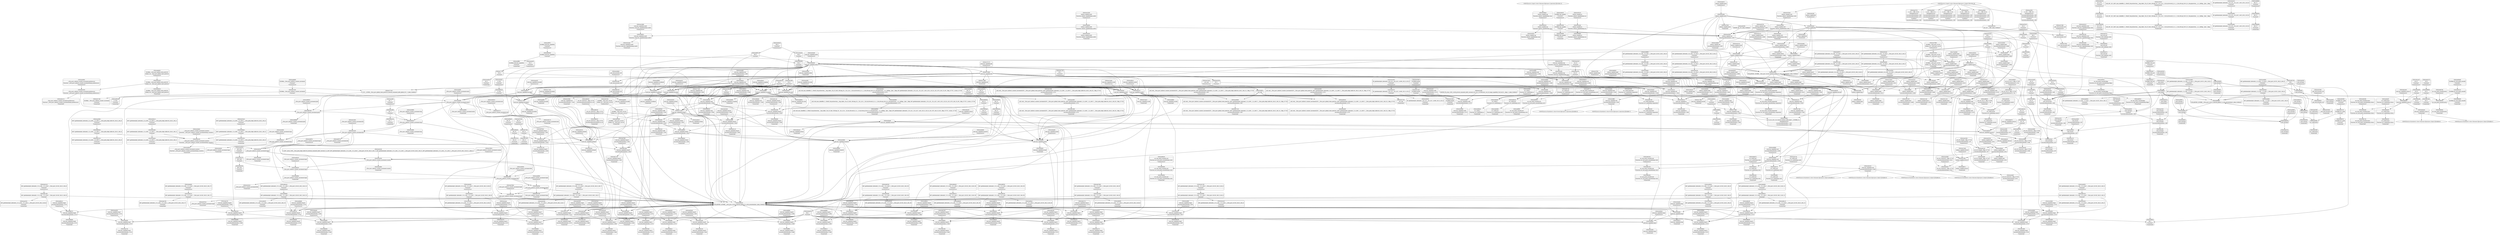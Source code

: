digraph {
	CE0x5a5eb30 [shape=record,shape=Mrecord,label="{CE0x5a5eb30|__llvm_gcov_indirect_counter_increment:tmp1|*SummSink*}"]
	CE0x5a4c650 [shape=record,shape=Mrecord,label="{CE0x5a4c650|cred_has_capability:tmp11|security/selinux/hooks.c,1575}"]
	CE0x5a28090 [shape=record,shape=Mrecord,label="{CE0x5a28090|GLOBAL:cap_capable|*Constant*|*SummSink*}"]
	CE0x5a482a0 [shape=record,shape=Mrecord,label="{CE0x5a482a0|cred_has_capability:do.end|*SummSource*}"]
	CE0x5a46dd0 [shape=record,shape=Mrecord,label="{CE0x5a46dd0|_call_void___llvm_gcov_indirect_counter_increment(i32*___llvm_gcov_global_state_pred145,_i64**_getelementptr_inbounds_(_3_x_i64*_,_3_x_i64*_*___llvm_gcda_edge_table144,_i64_0,_i64_1)),_!dbg_!27728|security/selinux/hooks.c,1567}"]
	CE0x5ab08f0 [shape=record,shape=Mrecord,label="{CE0x5ab08f0|cred_has_capability:tmp9|security/selinux/hooks.c,1575}"]
	CE0x5ab19d0 [shape=record,shape=Mrecord,label="{CE0x5ab19d0|_call_void___llvm_gcov_indirect_counter_increment(i32*___llvm_gcov_global_state_pred145,_i64**_getelementptr_inbounds_(_3_x_i64*_,_3_x_i64*_*___llvm_gcda_edge_table144,_i64_0,_i64_0)),_!dbg_!27734|security/selinux/hooks.c,1574|*SummSink*}"]
	CE0x5a3cd40 [shape=record,shape=Mrecord,label="{CE0x5a3cd40|i8*_getelementptr_inbounds_(_40_x_i8_,_40_x_i8_*_.str49,_i32_0,_i32_0)|*Constant*|*SummSource*}"]
	CE0x5a9bf00 [shape=record,shape=Mrecord,label="{CE0x5a9bf00|cred_has_capability:tmp29|security/selinux/hooks.c,1584}"]
	CE0x5a3fdd0 [shape=record,shape=Mrecord,label="{CE0x5a3fdd0|cred_has_capability:sw.default|*SummSource*}"]
	CE0x5a34420 [shape=record,shape=Mrecord,label="{CE0x5a34420|_call_void_mcount()_#3}"]
	CE0x5a4edb0 [shape=record,shape=Mrecord,label="{CE0x5a4edb0|cred_has_capability:shr|security/selinux/hooks.c,1565|*SummSource*}"]
	CE0x5a3ff00 [shape=record,shape=Mrecord,label="{CE0x5a3ff00|GLOBAL:cred_has_capability|*Constant*|*SummSink*}"]
	CE0x5a28ba0 [shape=record,shape=Mrecord,label="{CE0x5a28ba0|selinux_capable:cap|Function::selinux_capable&Arg::cap::|*SummSource*}"]
	CE0x5a3ff70 [shape=record,shape=Mrecord,label="{CE0x5a3ff70|GLOBAL:cred_has_capability|*Constant*|*SummSource*}"]
	CE0x5a8b910 [shape=record,shape=Mrecord,label="{CE0x5a8b910|i64*_getelementptr_inbounds_(_21_x_i64_,_21_x_i64_*___llvm_gcov_ctr143,_i64_0,_i64_11)|*Constant*}"]
	CE0x5a8fb20 [shape=record,shape=Mrecord,label="{CE0x5a8fb20|_ret_i32_%rc.0,_!dbg_!27793|security/selinux/avc.c,744|*SummSink*}"]
	CE0x79a3a00 [shape=record,shape=Mrecord,label="{CE0x79a3a00|selinux_capable:tmp5|security/selinux/hooks.c,2008}"]
	CE0x5a9d4c0 [shape=record,shape=Mrecord,label="{CE0x5a9d4c0|i32_-22|*Constant*}"]
	CE0x5aa6660 [shape=record,shape=Mrecord,label="{CE0x5aa6660|__llvm_gcov_indirect_counter_increment:tmp3|*SummSink*}"]
	CE0x5a9cd10 [shape=record,shape=Mrecord,label="{CE0x5a9cd10|cred_has_capability:tmp30|security/selinux/hooks.c,1585}"]
	CE0x5a4b0a0 [shape=record,shape=Mrecord,label="{CE0x5a4b0a0|i32_1575|*Constant*}"]
	CE0x5a40a30 [shape=record,shape=Mrecord,label="{CE0x5a40a30|GLOBAL:cred_sid|*Constant*}"]
	CE0x5a285e0 [shape=record,shape=Mrecord,label="{CE0x5a285e0|selinux_capable:return|*SummSource*}"]
	CE0x5a37bd0 [shape=record,shape=Mrecord,label="{CE0x5a37bd0|selinux_capable:tmp1}"]
	CE0x5a37d00 [shape=record,shape=Mrecord,label="{CE0x5a37d00|selinux_capable:retval.0}"]
	CE0x5a66370 [shape=record,shape=Mrecord,label="{CE0x5a66370|cred_has_capability:tmp6|security/selinux/hooks.c,1574}"]
	CE0x5aa20f0 [shape=record,shape=Mrecord,label="{CE0x5aa20f0|cred_sid:tmp5|security/selinux/hooks.c,196}"]
	CE0x5a5d410 [shape=record,shape=Mrecord,label="{CE0x5a5d410|__llvm_gcov_indirect_counter_increment:tmp1}"]
	CE0x5a8bc80 [shape=record,shape=Mrecord,label="{CE0x5a8bc80|cred_has_capability:tmp14|security/selinux/hooks.c,1575|*SummSource*}"]
	CE0x5a38ad0 [shape=record,shape=Mrecord,label="{CE0x5a38ad0|i64_0|*Constant*}"]
	CE0x5a91580 [shape=record,shape=Mrecord,label="{CE0x5a91580|GLOBAL:__llvm_gcov_ctr143|Global_var:__llvm_gcov_ctr143}"]
	CE0x5a56760 [shape=record,shape=Mrecord,label="{CE0x5a56760|selinux_capable:call1|security/selinux/hooks.c,2011|*SummSource*}"]
	CE0x5a53060 [shape=record,shape=Mrecord,label="{CE0x5a53060|_ret_i32_%retval.0,_!dbg_!27765|security/selinux/hooks.c,1586|*SummSource*}"]
	CE0x5a9f9e0 [shape=record,shape=Mrecord,label="{CE0x5a9f9e0|cred_has_capability:tmp33|security/selinux/hooks.c,1586}"]
	CE0x5a8e400 [shape=record,shape=Mrecord,label="{CE0x5a8e400|avc_has_perm_noaudit:tsid|Function::avc_has_perm_noaudit&Arg::tsid::|*SummSink*}"]
	CE0x5a90f70 [shape=record,shape=Mrecord,label="{CE0x5a90f70|i64_0|*Constant*}"]
	CE0x5a73170 [shape=record,shape=Mrecord,label="{CE0x5a73170|cred_has_capability:bb|*SummSource*}"]
	CE0x5a4f540 [shape=record,shape=Mrecord,label="{CE0x5a4f540|cred_sid:cred|Function::cred_sid&Arg::cred::}"]
	CE0x5a59e70 [shape=record,shape=Mrecord,label="{CE0x5a59e70|cred_has_capability:shl|security/selinux/hooks.c,1559|*SummSource*}"]
	CE0x5a5f2e0 [shape=record,shape=Mrecord,label="{CE0x5a5f2e0|cred_has_capability:sw.bb}"]
	CE0x5a5f990 [shape=record,shape=Mrecord,label="{CE0x5a5f990|cred_has_capability:sw.epilog}"]
	CE0x5a628a0 [shape=record,shape=Mrecord,label="{CE0x5a628a0|cred_has_capability:sw.default|*SummSink*}"]
	CE0x5a5e0d0 [shape=record,shape=Mrecord,label="{CE0x5a5e0d0|__llvm_gcov_indirect_counter_increment:tmp2|*SummSink*}"]
	CE0x5aaa920 [shape=record,shape=Mrecord,label="{CE0x5aaa920|cred_has_capability:do.end6}"]
	CE0x5aabf00 [shape=record,shape=Mrecord,label="{CE0x5aabf00|__llvm_gcov_indirect_counter_increment:entry|*SummSink*}"]
	CE0x5a471d0 [shape=record,shape=Mrecord,label="{CE0x5a471d0|GLOBAL:__llvm_gcov_indirect_counter_increment|*Constant*|*SummSink*}"]
	CE0x5aa4290 [shape=record,shape=Mrecord,label="{CE0x5aa4290|cred_has_capability:tmp4|security/selinux/hooks.c,1570|*SummSink*}"]
	CE0x5aae5d0 [shape=record,shape=Mrecord,label="{CE0x5aae5d0|cred_has_capability:tmp7|security/selinux/hooks.c,1574|*SummSource*}"]
	CE0x5a9a1b0 [shape=record,shape=Mrecord,label="{CE0x5a9a1b0|cred_has_capability:tmp26|security/selinux/hooks.c,1583}"]
	CE0x5aa0d20 [shape=record,shape=Mrecord,label="{CE0x5aa0d20|_call_void_mcount()_#3}"]
	CE0x5aae490 [shape=record,shape=Mrecord,label="{CE0x5aae490|cred_has_capability:tmp7|security/selinux/hooks.c,1574}"]
	CE0x5a8dad0 [shape=record,shape=Mrecord,label="{CE0x5a8dad0|avc_has_perm_noaudit:tclass|Function::avc_has_perm_noaudit&Arg::tclass::}"]
	CE0x5a96e60 [shape=record,shape=Mrecord,label="{CE0x5a96e60|i64_16|*Constant*}"]
	CE0x5aa50b0 [shape=record,shape=Mrecord,label="{CE0x5aa50b0|i64**_getelementptr_inbounds_(_3_x_i64*_,_3_x_i64*_*___llvm_gcda_edge_table144,_i64_0,_i64_0)|*Constant*|*SummSource*}"]
	CE0x5a95cb0 [shape=record,shape=Mrecord,label="{CE0x5a95cb0|avc_audit:result|Function::avc_audit&Arg::result::|*SummSink*}"]
	CE0x5a67230 [shape=record,shape=Mrecord,label="{CE0x5a67230|__llvm_gcov_indirect_counter_increment:tmp5|*SummSink*}"]
	CE0x5a545f0 [shape=record,shape=Mrecord,label="{CE0x5a545f0|cred_has_capability:cap|Function::cred_has_capability&Arg::cap::}"]
	CE0x5a4e630 [shape=record,shape=Mrecord,label="{CE0x5a4e630|i64*_getelementptr_inbounds_(_21_x_i64_,_21_x_i64_*___llvm_gcov_ctr143,_i64_0,_i64_5)|*Constant*|*SummSource*}"]
	CE0x5a92b80 [shape=record,shape=Mrecord,label="{CE0x5a92b80|cred_has_capability:tmp21|security/selinux/hooks.c,1580|*SummSink*}"]
	CE0x5a33300 [shape=record,shape=Mrecord,label="{CE0x5a33300|GLOBAL:cap_capable|*Constant*}"]
	CE0x5a9e970 [shape=record,shape=Mrecord,label="{CE0x5a9e970|cred_has_capability:retval.0|*SummSource*}"]
	CE0x5a89d60 [shape=record,shape=Mrecord,label="{CE0x5a89d60|cred_has_capability:tmp16|security/selinux/hooks.c,1576|*SummSource*}"]
	CE0x5a8c520 [shape=record,shape=Mrecord,label="{CE0x5a8c520|GLOBAL:avc_has_perm_noaudit|*Constant*}"]
	CE0x5a4a280 [shape=record,shape=Mrecord,label="{CE0x5a4a280|__llvm_gcov_indirect_counter_increment:counter}"]
	CE0x5ab23b0 [shape=record,shape=Mrecord,label="{CE0x5ab23b0|i64*_getelementptr_inbounds_(_21_x_i64_,_21_x_i64_*___llvm_gcov_ctr143,_i64_0,_i64_7)|*Constant*|*SummSink*}"]
	CE0x5a8b340 [shape=record,shape=Mrecord,label="{CE0x5a8b340|cred_has_capability:tmp14|security/selinux/hooks.c,1575}"]
	CE0x5a3ca20 [shape=record,shape=Mrecord,label="{CE0x5a3ca20|cred_has_capability:call3|security/selinux/hooks.c,1573|*SummSource*}"]
	CE0x5a61720 [shape=record,shape=Mrecord,label="{CE0x5a61720|cred_has_capability:tmp23|security/selinux/hooks.c,1582|*SummSink*}"]
	CE0x5aa1fc0 [shape=record,shape=Mrecord,label="{CE0x5aa1fc0|cred_sid:tmp4|*LoadInst*|security/selinux/hooks.c,196|*SummSink*}"]
	CE0x5a9fd90 [shape=record,shape=Mrecord,label="{CE0x5a9fd90|cred_has_capability:tmp33|security/selinux/hooks.c,1586|*SummSource*}"]
	CE0x53210e0 [shape=record,shape=Mrecord,label="{CE0x53210e0|i64*_getelementptr_inbounds_(_6_x_i64_,_6_x_i64_*___llvm_gcov_ctr142,_i64_0,_i64_3)|*Constant*}"]
	CE0x5a32920 [shape=record,shape=Mrecord,label="{CE0x5a32920|selinux_capable:audit|Function::selinux_capable&Arg::audit::|*SummSink*}"]
	CE0x5a70d50 [shape=record,shape=Mrecord,label="{CE0x5a70d50|selinux_capable:tmp9|security/selinux/hooks.c,2011|*SummSource*}"]
	CE0x5aa6200 [shape=record,shape=Mrecord,label="{CE0x5aa6200|i64*_null|*Constant*|*SummSink*}"]
	CE0x5a9d340 [shape=record,shape=Mrecord,label="{CE0x5a9d340|cred_has_capability:tmp30|security/selinux/hooks.c,1585|*SummSink*}"]
	CE0x5a927f0 [shape=record,shape=Mrecord,label="{CE0x5a927f0|cred_has_capability:tmp21|security/selinux/hooks.c,1580}"]
	CE0x5a97a40 [shape=record,shape=Mrecord,label="{CE0x5a97a40|cred_has_capability:tmp22|security/selinux/hooks.c,1582}"]
	CE0x5a5b8d0 [shape=record,shape=Mrecord,label="{CE0x5a5b8d0|cred_has_capability:if.end10|*SummSource*}"]
	CE0x5a44db0 [shape=record,shape=Mrecord,label="{CE0x5a44db0|cred_sid:security|security/selinux/hooks.c,196|*SummSink*}"]
	CE0x5a41e40 [shape=record,shape=Mrecord,label="{CE0x5a41e40|cred_has_capability:u|security/selinux/hooks.c,1563|*SummSink*}"]
	CE0x5a3b320 [shape=record,shape=Mrecord,label="{CE0x5a3b320|selinux_capable:tmp3|security/selinux/hooks.c,2008}"]
	CE0x5a95de0 [shape=record,shape=Mrecord,label="{CE0x5a95de0|avc_audit:a|Function::avc_audit&Arg::a::}"]
	CE0x5ab27c0 [shape=record,shape=Mrecord,label="{CE0x5ab27c0|cred_has_capability:tmp8|security/selinux/hooks.c,1575}"]
	CE0x5a329c0 [shape=record,shape=Mrecord,label="{CE0x5a329c0|GLOBAL:__llvm_gcov_ctr142|Global_var:__llvm_gcov_ctr142|*SummSink*}"]
	CE0x5a28990 [shape=record,shape=Mrecord,label="{CE0x5a28990|i64_1|*Constant*}"]
	CE0x5a6c530 [shape=record,shape=Mrecord,label="{CE0x5a6c530|i64*_getelementptr_inbounds_(_6_x_i64_,_6_x_i64_*___llvm_gcov_ctr142,_i64_0,_i64_4)|*Constant*|*SummSink*}"]
	CE0x5a47140 [shape=record,shape=Mrecord,label="{CE0x5a47140|_call_void___llvm_gcov_indirect_counter_increment(i32*___llvm_gcov_global_state_pred145,_i64**_getelementptr_inbounds_(_3_x_i64*_,_3_x_i64*_*___llvm_gcda_edge_table144,_i64_0,_i64_1)),_!dbg_!27728|security/selinux/hooks.c,1567|*SummSink*}"]
	CE0x5a8a3f0 [shape=record,shape=Mrecord,label="{CE0x5a8a3f0|cred_has_capability:tmp17|security/selinux/hooks.c,1576|*SummSource*}"]
	CE0x5a7f620 [shape=record,shape=Mrecord,label="{CE0x5a7f620|__llvm_gcov_indirect_counter_increment:counter|*SummSource*}"]
	CE0x5a882a0 [shape=record,shape=Mrecord,label="{CE0x5a882a0|i1_true|*Constant*}"]
	CE0x5a92a40 [shape=record,shape=Mrecord,label="{CE0x5a92a40|cred_has_capability:tmp21|security/selinux/hooks.c,1580|*SummSource*}"]
	CE0x5a450b0 [shape=record,shape=Mrecord,label="{CE0x5a450b0|avc_audit:entry}"]
	CE0x5a73090 [shape=record,shape=Mrecord,label="{CE0x5a73090|cred_has_capability:bb}"]
	CE0x79a3a70 [shape=record,shape=Mrecord,label="{CE0x79a3a70|selinux_capable:tmp4|security/selinux/hooks.c,2008|*SummSource*}"]
	CE0x5a3b6e0 [shape=record,shape=Mrecord,label="{CE0x5a3b6e0|selinux_capable:call1|security/selinux/hooks.c,2011}"]
	CE0x5a566f0 [shape=record,shape=Mrecord,label="{CE0x5a566f0|selinux_capable:call1|security/selinux/hooks.c,2011|*SummSink*}"]
	CE0x5a4c000 [shape=record,shape=Mrecord,label="{CE0x5a4c000|i64*_getelementptr_inbounds_(_21_x_i64_,_21_x_i64_*___llvm_gcov_ctr143,_i64_0,_i64_9)|*Constant*}"]
	CE0x5a35cb0 [shape=record,shape=Mrecord,label="{CE0x5a35cb0|i64*_getelementptr_inbounds_(_6_x_i64_,_6_x_i64_*___llvm_gcov_ctr142,_i64_0,_i64_5)|*Constant*|*SummSource*}"]
	CE0x5a91c10 [shape=record,shape=Mrecord,label="{CE0x5a91c10|cred_has_capability:tmp19|security/selinux/hooks.c,1580|*SummSink*}"]
	CE0x6e0af40 [shape=record,shape=Mrecord,label="{CE0x6e0af40|selinux_capable:tmp6|security/selinux/hooks.c,2009}"]
	CE0x5a5b560 [shape=record,shape=Mrecord,label="{CE0x5a5b560|cred_sid:tmp|*SummSink*}"]
	CE0x5a35290 [shape=record,shape=Mrecord,label="{CE0x5a35290|GLOBAL:__llvm_gcov_ctr142|Global_var:__llvm_gcov_ctr142}"]
	CE0x5a9e620 [shape=record,shape=Mrecord,label="{CE0x5a9e620|cred_has_capability:retval.0}"]
	CE0x5a553d0 [shape=record,shape=Mrecord,label="{CE0x5a553d0|_call_void_mcount()_#3|*SummSink*}"]
	CE0x5a3bf90 [shape=record,shape=Mrecord,label="{CE0x5a3bf90|selinux_capable:tmp7|security/selinux/hooks.c,2009}"]
	CE0x5a77980 [shape=record,shape=Mrecord,label="{CE0x5a77980|cred_has_capability:bb|*SummSink*}"]
	CE0x5aa23f0 [shape=record,shape=Mrecord,label="{CE0x5aa23f0|cred_sid:tmp5|security/selinux/hooks.c,196|*SummSink*}"]
	CE0x5aa3d90 [shape=record,shape=Mrecord,label="{CE0x5aa3d90|cred_has_capability:do.body4|*SummSink*}"]
	CE0x5a547b0 [shape=record,shape=Mrecord,label="{CE0x5a547b0|cred_has_capability:cap|Function::cred_has_capability&Arg::cap::|*SummSource*}"]
	CE0x5a89dd0 [shape=record,shape=Mrecord,label="{CE0x5a89dd0|cred_has_capability:tmp16|security/selinux/hooks.c,1576|*SummSink*}"]
	CE0x5a97e90 [shape=record,shape=Mrecord,label="{CE0x5a97e90|cred_has_capability:tmp23|security/selinux/hooks.c,1582}"]
	CE0x5a487b0 [shape=record,shape=Mrecord,label="{CE0x5a487b0|i64*_getelementptr_inbounds_(_21_x_i64_,_21_x_i64_*___llvm_gcov_ctr143,_i64_0,_i64_0)|*Constant*}"]
	"CONST[source:1(input),value:2(dynamic)][purpose:{operation}][SrcIdx:15]"
	CE0x5a51ca0 [shape=record,shape=Mrecord,label="{CE0x5a51ca0|i64*_getelementptr_inbounds_(_21_x_i64_,_21_x_i64_*___llvm_gcov_ctr143,_i64_0,_i64_7)|*Constant*|*SummSource*}"]
	CE0x5a6e860 [shape=record,shape=Mrecord,label="{CE0x5a6e860|selinux_capable:tmp8|security/selinux/hooks.c,2011|*SummSink*}"]
	CE0x5a9cbd0 [shape=record,shape=Mrecord,label="{CE0x5a9cbd0|i64*_getelementptr_inbounds_(_21_x_i64_,_21_x_i64_*___llvm_gcov_ctr143,_i64_0,_i64_19)|*Constant*}"]
	CE0x5a357f0 [shape=record,shape=Mrecord,label="{CE0x5a357f0|cred_has_capability:cred|Function::cred_has_capability&Arg::cred::}"]
	CE0x5a56db0 [shape=record,shape=Mrecord,label="{CE0x5a56db0|cred_has_capability:cap|Function::cred_has_capability&Arg::cap::|*SummSink*}"]
	CE0x5a9bb70 [shape=record,shape=Mrecord,label="{CE0x5a9bb70|cred_has_capability:tmp28|security/selinux/hooks.c,1584|*SummSource*}"]
	CE0x5a44ce0 [shape=record,shape=Mrecord,label="{CE0x5a44ce0|cred_sid:security|security/selinux/hooks.c,196|*SummSource*}"]
	CE0x5a3a2a0 [shape=record,shape=Mrecord,label="{CE0x5a3a2a0|GLOBAL:__llvm_gcov_global_state_pred145|Global_var:__llvm_gcov_global_state_pred145}"]
	CE0x5a8c3e0 [shape=record,shape=Mrecord,label="{CE0x5a8c3e0|i16_4|*Constant*|*SummSink*}"]
	CE0x5a48550 [shape=record,shape=Mrecord,label="{CE0x5a48550|GLOBAL:__llvm_gcov_global_state_pred145|Global_var:__llvm_gcov_global_state_pred145|*SummSink*}"]
	CE0x5a41650 [shape=record,shape=Mrecord,label="{CE0x5a41650|cred_has_capability:tmp1|*SummSink*}"]
	CE0x5a76e40 [shape=record,shape=Mrecord,label="{CE0x5a76e40|void_(i8*,_i32,_i64)*_asm_sideeffect_1:_09ud2_0A.pushsection___bug_table,_22a_22_0A2:_09.long_1b_-_2b,_$_0:c_-_2b_0A_09.word_$_1:c_,_0_0A_09.org_2b+$_2:c_0A.popsection_,_i,i,i,_dirflag_,_fpsr_,_flags_|*SummSink*}"]
	"CONST[source:0(mediator),value:2(dynamic)][purpose:{subject}][SnkIdx:4]"
	CE0x5a3a6e0 [shape=record,shape=Mrecord,label="{CE0x5a3a6e0|i64*_getelementptr_inbounds_(_6_x_i64_,_6_x_i64_*___llvm_gcov_ctr142,_i64_0,_i64_0)|*Constant*|*SummSink*}"]
	CE0x5aa5d90 [shape=record,shape=Mrecord,label="{CE0x5aa5d90|__llvm_gcov_indirect_counter_increment:counter|*SummSink*}"]
	CE0x5aab650 [shape=record,shape=Mrecord,label="{CE0x5aab650|i64*_getelementptr_inbounds_(_2_x_i64_,_2_x_i64_*___llvm_gcov_ctr131,_i64_0,_i64_1)|*Constant*|*SummSink*}"]
	CE0x5a96450 [shape=record,shape=Mrecord,label="{CE0x5a96450|_ret_i32_%retval.0,_!dbg_!27732|security/selinux/include/avc.h,142|*SummSource*}"]
	CE0x5a42630 [shape=record,shape=Mrecord,label="{CE0x5a42630|selinux_capable:call|security/selinux/hooks.c,2007}"]
	CE0x5a9b470 [shape=record,shape=Mrecord,label="{CE0x5a9b470|i64*_getelementptr_inbounds_(_21_x_i64_,_21_x_i64_*___llvm_gcov_ctr143,_i64_0,_i64_18)|*Constant*}"]
	CE0x5a56250 [shape=record,shape=Mrecord,label="{CE0x5a56250|GLOBAL:cred_sid|*Constant*|*SummSource*}"]
	CE0x5a90530 [shape=record,shape=Mrecord,label="{CE0x5a90530|i64_14|*Constant*|*SummSource*}"]
	CE0x5a5cbc0 [shape=record,shape=Mrecord,label="{CE0x5a5cbc0|__llvm_gcov_indirect_counter_increment:bb4|*SummSink*}"]
	CE0x5a44070 [shape=record,shape=Mrecord,label="{CE0x5a44070|cred_sid:cred|Function::cred_sid&Arg::cred::|*SummSink*}"]
	CE0x5a9b5b0 [shape=record,shape=Mrecord,label="{CE0x5a9b5b0|cred_has_capability:tmp28|security/selinux/hooks.c,1584}"]
	CE0x5a74340 [shape=record,shape=Mrecord,label="{CE0x5a74340|cred_has_capability:sw.bb|*SummSource*}"]
	CE0x5a47cb0 [shape=record,shape=Mrecord,label="{CE0x5a47cb0|GLOBAL:__llvm_gcov_indirect_counter_increment|*Constant*}"]
	CE0x5a6d6c0 [shape=record,shape=Mrecord,label="{CE0x5a6d6c0|selinux_capable:tmp8|security/selinux/hooks.c,2011}"]
	CE0x5a8cbc0 [shape=record,shape=Mrecord,label="{CE0x5a8cbc0|cred_has_capability:sclass.0}"]
	CE0x5a9a6d0 [shape=record,shape=Mrecord,label="{CE0x5a9a6d0|i64*_getelementptr_inbounds_(_21_x_i64_,_21_x_i64_*___llvm_gcov_ctr143,_i64_0,_i64_17)|*Constant*|*SummSource*}"]
	CE0x5a40320 [shape=record,shape=Mrecord,label="{CE0x5a40320|selinux_capable:cap|Function::selinux_capable&Arg::cap::}"]
	CE0x5a3eeb0 [shape=record,shape=Mrecord,label="{CE0x5a3eeb0|cred_has_capability:tmp|*SummSource*}"]
	CE0x5a61cf0 [shape=record,shape=Mrecord,label="{CE0x5a61cf0|cred_has_capability:tmp24|security/selinux/hooks.c,1582|*SummSink*}"]
	CE0x5a8c370 [shape=record,shape=Mrecord,label="{CE0x5a8c370|i16_4|*Constant*|*SummSource*}"]
	CE0x5aa3720 [shape=record,shape=Mrecord,label="{CE0x5aa3720|4:_i32,_:_CRE_16,20_|*MultipleSource*|security/selinux/hooks.c,196|security/selinux/hooks.c,197|*LoadInst*|security/selinux/hooks.c,196}"]
	CE0x5a4d040 [shape=record,shape=Mrecord,label="{CE0x5a4d040|i8_3|*Constant*|*SummSource*}"]
	CE0x5ab0ed0 [shape=record,shape=Mrecord,label="{CE0x5ab0ed0|_call_void_asm_sideeffect_1:_09ud2_0A.pushsection___bug_table,_22a_22_0A2:_09.long_1b_-_2b,_$_0:c_-_2b_0A_09.word_$_1:c_,_0_0A_09.org_2b+$_2:c_0A.popsection_,_i,i,i,_dirflag_,_fpsr_,_flags_(i8*_getelementptr_inbounds_(_25_x_i8_,_25_x_i8_*_.str3,_i32_0,_i32_0),_i32_1575,_i64_12)_#3,_!dbg_!27737,_!srcloc_!27740|security/selinux/hooks.c,1575|*SummSource*}"]
	CE0x5a89cf0 [shape=record,shape=Mrecord,label="{CE0x5a89cf0|i64*_getelementptr_inbounds_(_21_x_i64_,_21_x_i64_*___llvm_gcov_ctr143,_i64_0,_i64_12)|*Constant*|*SummSink*}"]
	CE0x5a2dd40 [shape=record,shape=Mrecord,label="{CE0x5a2dd40|selinux_capable:call|security/selinux/hooks.c,2007|*SummSink*}"]
	CE0x5a3ae30 [shape=record,shape=Mrecord,label="{CE0x5a3ae30|i64_1|*Constant*}"]
	CE0x5a96a20 [shape=record,shape=Mrecord,label="{CE0x5a96a20|cred_has_capability:tobool|security/selinux/hooks.c,1582}"]
	CE0x5a419b0 [shape=record,shape=Mrecord,label="{CE0x5a419b0|cred_has_capability:ad|security/selinux/hooks.c, 1555|*SummSink*}"]
	CE0x5a97130 [shape=record,shape=Mrecord,label="{CE0x5a97130|cred_has_capability:tmp22|security/selinux/hooks.c,1582|*SummSink*}"]
	CE0x5a4b240 [shape=record,shape=Mrecord,label="{CE0x5a4b240|i32_1575|*Constant*|*SummSource*}"]
	CE0x5a8ea20 [shape=record,shape=Mrecord,label="{CE0x5a8ea20|avc_has_perm_noaudit:requested|Function::avc_has_perm_noaudit&Arg::requested::|*SummSource*}"]
	CE0x5a354a0 [shape=record,shape=Mrecord,label="{CE0x5a354a0|selinux_capable:ns|Function::selinux_capable&Arg::ns::}"]
	CE0x5a5fb90 [shape=record,shape=Mrecord,label="{CE0x5a5fb90|cred_has_capability:sw.epilog|*SummSink*}"]
	CE0x5a8e240 [shape=record,shape=Mrecord,label="{CE0x5a8e240|avc_has_perm_noaudit:tsid|Function::avc_has_perm_noaudit&Arg::tsid::|*SummSource*}"]
	CE0x5a4c370 [shape=record,shape=Mrecord,label="{CE0x5a4c370|cred_has_capability:tmp10|security/selinux/hooks.c,1575|*SummSink*}"]
	CE0x5a33500 [shape=record,shape=Mrecord,label="{CE0x5a33500|selinux_capable:tmp1|*SummSink*}"]
	CE0x5a668d0 [shape=record,shape=Mrecord,label="{CE0x5a668d0|cred_has_capability:tmp6|security/selinux/hooks.c,1574|*SummSink*}"]
	CE0x5a972f0 [shape=record,shape=Mrecord,label="{CE0x5a972f0|i64_15|*Constant*}"]
	CE0x5a957a0 [shape=record,shape=Mrecord,label="{CE0x5a957a0|avc_audit:avd|Function::avc_audit&Arg::avd::|*SummSource*}"]
	CE0x5aa0450 [shape=record,shape=Mrecord,label="{CE0x5aa0450|i64*_getelementptr_inbounds_(_2_x_i64_,_2_x_i64_*___llvm_gcov_ctr131,_i64_0,_i64_0)|*Constant*}"]
	CE0x5a5bc00 [shape=record,shape=Mrecord,label="{CE0x5a5bc00|cred_has_capability:return|*SummSource*}"]
	CE0x5a4c070 [shape=record,shape=Mrecord,label="{CE0x5a4c070|cred_has_capability:tmp10|security/selinux/hooks.c,1575}"]
	CE0x5a518c0 [shape=record,shape=Mrecord,label="{CE0x5a518c0|GLOBAL:printk|*Constant*|*SummSource*}"]
	CE0x5a9a780 [shape=record,shape=Mrecord,label="{CE0x5a9a780|i64*_getelementptr_inbounds_(_21_x_i64_,_21_x_i64_*___llvm_gcov_ctr143,_i64_0,_i64_17)|*Constant*|*SummSink*}"]
	CE0x5a34f20 [shape=record,shape=Mrecord,label="{CE0x5a34f20|COLLAPSED:_GCMRE___llvm_gcov_ctr142_internal_global_6_x_i64_zeroinitializer:_elem_0:default:}"]
	CE0x5a4ac30 [shape=record,shape=Mrecord,label="{CE0x5a4ac30|i8*_getelementptr_inbounds_(_25_x_i8_,_25_x_i8_*_.str3,_i32_0,_i32_0)|*Constant*|*SummSource*}"]
	CE0x5a8f8f0 [shape=record,shape=Mrecord,label="{CE0x5a8f8f0|avc_has_perm_noaudit:avd|Function::avc_has_perm_noaudit&Arg::avd::|*SummSink*}"]
	CE0x5a43ef0 [shape=record,shape=Mrecord,label="{CE0x5a43ef0|_ret_i32_%retval.0,_!dbg_!27725|security/selinux/hooks.c,2012|*SummSink*}"]
	CE0x5a94e00 [shape=record,shape=Mrecord,label="{CE0x5a94e00|avc_audit:tclass|Function::avc_audit&Arg::tclass::}"]
	CE0x5a32d30 [shape=record,shape=Mrecord,label="{CE0x5a32d30|selinux_capable:cred|Function::selinux_capable&Arg::cred::}"]
	CE0x5a9db10 [shape=record,shape=Mrecord,label="{CE0x5a9db10|cred_has_capability:tmp31|security/selinux/hooks.c,1585|*SummSink*}"]
	CE0x5aa2530 [shape=record,shape=Mrecord,label="{CE0x5aa2530|i32_1|*Constant*}"]
	CE0x5a5b100 [shape=record,shape=Mrecord,label="{CE0x5a5b100|cred_has_capability:tmp2|security/selinux/hooks.c,1567|*SummSink*}"]
	CE0x70e5990 [shape=record,shape=Mrecord,label="{CE0x70e5990|selinux_capable:tmp3|security/selinux/hooks.c,2008|*SummSource*}"]
	CE0x5a8dd00 [shape=record,shape=Mrecord,label="{CE0x5a8dd00|avc_has_perm_noaudit:ssid|Function::avc_has_perm_noaudit&Arg::ssid::}"]
	CE0x5aad130 [shape=record,shape=Mrecord,label="{CE0x5aad130|i32_-1|*Constant*|*SummSink*}"]
	CE0x5a8f3c0 [shape=record,shape=Mrecord,label="{CE0x5a8f3c0|avc_has_perm_noaudit:flags|Function::avc_has_perm_noaudit&Arg::flags::|*SummSink*}"]
	CE0x70e5a00 [shape=record,shape=Mrecord,label="{CE0x70e5a00|selinux_capable:tmp4|security/selinux/hooks.c,2008}"]
	CE0x5aa2f30 [shape=record,shape=Mrecord,label="{CE0x5aa2f30|4:_i32,_:_CRE_4,8_|*MultipleSource*|security/selinux/hooks.c,196|security/selinux/hooks.c,197|*LoadInst*|security/selinux/hooks.c,196}"]
	CE0x5a59e00 [shape=record,shape=Mrecord,label="{CE0x5a59e00|cred_has_capability:shl|security/selinux/hooks.c,1559}"]
	CE0x5a68850 [shape=record,shape=Mrecord,label="{CE0x5a68850|__llvm_gcov_indirect_counter_increment:pred|*SummSource*}"]
	CE0x5a32520 [shape=record,shape=Mrecord,label="{CE0x5a32520|i64_1|*Constant*|*SummSource*}"]
	CE0x5a5be60 [shape=record,shape=Mrecord,label="{CE0x5a5be60|cred_has_capability:if.end|*SummSource*}"]
	CE0x5a54510 [shape=record,shape=Mrecord,label="{CE0x5a54510|cred_has_capability:cred|Function::cred_has_capability&Arg::cred::|*SummSource*}"]
	CE0x5a5f810 [shape=record,shape=Mrecord,label="{CE0x5a5f810|cred_has_capability:sw.bb2|*SummSource*}"]
	CE0x5a8cc90 [shape=record,shape=Mrecord,label="{CE0x5a8cc90|cred_has_capability:sclass.0|*SummSource*}"]
	CE0x5a3c0c0 [shape=record,shape=Mrecord,label="{CE0x5a3c0c0|selinux_capable:tmp7|security/selinux/hooks.c,2009|*SummSource*}"]
	CE0x5a9a860 [shape=record,shape=Mrecord,label="{CE0x5a9a860|cred_has_capability:tmp26|security/selinux/hooks.c,1583|*SummSink*}"]
	CE0x5a689b0 [shape=record,shape=Mrecord,label="{CE0x5a689b0|__llvm_gcov_indirect_counter_increment:pred|*SummSink*}"]
	CE0x5a91510 [shape=record,shape=Mrecord,label="{CE0x5a91510|GLOBAL:avc_audit|*Constant*}"]
	CE0x5a32100 [shape=record,shape=Mrecord,label="{CE0x5a32100|selinux_capable:return|*SummSink*}"]
	CE0x5a38a60 [shape=record,shape=Mrecord,label="{CE0x5a38a60|selinux_capable:tmp2|security/selinux/hooks.c,2008|*SummSink*}"]
	CE0x5a2c490 [shape=record,shape=Mrecord,label="{CE0x5a2c490|i64*_getelementptr_inbounds_(_6_x_i64_,_6_x_i64_*___llvm_gcov_ctr142,_i64_0,_i64_0)|*Constant*}"]
	CE0x5a5c050 [shape=record,shape=Mrecord,label="{CE0x5a5c050|__llvm_gcov_indirect_counter_increment:predecessor|Function::__llvm_gcov_indirect_counter_increment&Arg::predecessor::}"]
	CE0x5a8e1d0 [shape=record,shape=Mrecord,label="{CE0x5a8e1d0|avc_has_perm_noaudit:tsid|Function::avc_has_perm_noaudit&Arg::tsid::}"]
	CE0x5a955c0 [shape=record,shape=Mrecord,label="{CE0x5a955c0|avc_audit:avd|Function::avc_audit&Arg::avd::}"]
	CE0x5a68350 [shape=record,shape=Mrecord,label="{CE0x5a68350|i64**_getelementptr_inbounds_(_3_x_i64*_,_3_x_i64*_*___llvm_gcda_edge_table144,_i64_0,_i64_0)|*Constant*}"]
	CE0x5a44a80 [shape=record,shape=Mrecord,label="{CE0x5a44a80|i32_22|*Constant*|*SummSource*}"]
	CE0x5a33f50 [shape=record,shape=Mrecord,label="{CE0x5a33f50|i64_2|*Constant*|*SummSink*}"]
	CE0x5a8bb60 [shape=record,shape=Mrecord,label="{CE0x5a8bb60|i64*_getelementptr_inbounds_(_21_x_i64_,_21_x_i64_*___llvm_gcov_ctr143,_i64_0,_i64_11)|*Constant*|*SummSource*}"]
	CE0x5a4ead0 [shape=record,shape=Mrecord,label="{CE0x5a4ead0|cred_has_capability:cap1|security/selinux/hooks.c,1563|*SummSink*}"]
	CE0x5a8d610 [shape=record,shape=Mrecord,label="{CE0x5a8d610|avc_has_perm_noaudit:entry}"]
	CE0x5a39660 [shape=record,shape=Mrecord,label="{CE0x5a39660|cred_has_capability:tmp15|security/selinux/hooks.c,1575|*SummSource*}"]
	CE0x5a9b060 [shape=record,shape=Mrecord,label="{CE0x5a9b060|cred_has_capability:tmp27|security/selinux/hooks.c,1583|*SummSink*}"]
	CE0x5a3e110 [shape=record,shape=Mrecord,label="{CE0x5a3e110|__llvm_gcov_indirect_counter_increment:predecessor|Function::__llvm_gcov_indirect_counter_increment&Arg::predecessor::|*SummSink*}"]
	CE0x5a8f1b0 [shape=record,shape=Mrecord,label="{CE0x5a8f1b0|avc_has_perm_noaudit:flags|Function::avc_has_perm_noaudit&Arg::flags::}"]
	CE0x5a40f60 [shape=record,shape=Mrecord,label="{CE0x5a40f60|i64*_getelementptr_inbounds_(_21_x_i64_,_21_x_i64_*___llvm_gcov_ctr143,_i64_0,_i64_4)|*Constant*}"]
	CE0x5a3cbd0 [shape=record,shape=Mrecord,label="{CE0x5a3cbd0|cred_has_capability:call3|security/selinux/hooks.c,1573|*SummSink*}"]
	CE0x5a5d200 [shape=record,shape=Mrecord,label="{CE0x5a5d200|__llvm_gcov_indirect_counter_increment:bb4}"]
	CE0x5a5bca0 [shape=record,shape=Mrecord,label="{CE0x5a5bca0|cred_has_capability:return|*SummSink*}"]
	CE0x5aaa2a0 [shape=record,shape=Mrecord,label="{CE0x5aaa2a0|i32_31|*Constant*|*SummSource*}"]
	CE0x5a32bd0 [shape=record,shape=Mrecord,label="{CE0x5a32bd0|selinux_capable:if.end}"]
	CE0x5a911a0 [shape=record,shape=Mrecord,label="{CE0x5a911a0|cred_has_capability:tmp18|security/selinux/hooks.c,1580|*SummSource*}"]
	CE0x5aa02a0 [shape=record,shape=Mrecord,label="{CE0x5aa02a0|cred_sid:bb|*SummSource*}"]
	CE0x5a905a0 [shape=record,shape=Mrecord,label="{CE0x5a905a0|i64_14|*Constant*|*SummSink*}"]
	CE0x5a48930 [shape=record,shape=Mrecord,label="{CE0x5a48930|i64*_getelementptr_inbounds_(_21_x_i64_,_21_x_i64_*___llvm_gcov_ctr143,_i64_0,_i64_0)|*Constant*|*SummSource*}"]
	CE0x5a9a7f0 [shape=record,shape=Mrecord,label="{CE0x5a9a7f0|cred_has_capability:tmp26|security/selinux/hooks.c,1583|*SummSource*}"]
	CE0x5a9e330 [shape=record,shape=Mrecord,label="{CE0x5a9e330|i32_-22|*Constant*|*SummSink*}"]
	CE0x5a4ecd0 [shape=record,shape=Mrecord,label="{CE0x5a4ecd0|i32_5|*Constant*|*SummSource*}"]
	CE0x5aaf5e0 [shape=record,shape=Mrecord,label="{CE0x5aaf5e0|i64*_getelementptr_inbounds_(_2_x_i64_,_2_x_i64_*___llvm_gcov_ctr131,_i64_0,_i64_1)|*Constant*}"]
	CE0x5a74410 [shape=record,shape=Mrecord,label="{CE0x5a74410|cred_has_capability:sw.bb|*SummSink*}"]
	CE0x5aa3e50 [shape=record,shape=Mrecord,label="{CE0x5aa3e50|cred_has_capability:do.cond}"]
	CE0x5a37650 [shape=record,shape=Mrecord,label="{CE0x5a37650|selinux_capable:entry|*SummSink*}"]
	CE0x5aa0c20 [shape=record,shape=Mrecord,label="{CE0x5aa0c20|cred_sid:tmp3|*SummSink*}"]
	CE0x5a4f480 [shape=record,shape=Mrecord,label="{CE0x5a4f480|cred_sid:entry|*SummSink*}"]
	CE0x5a8e580 [shape=record,shape=Mrecord,label="{CE0x5a8e580|avc_has_perm_noaudit:tclass|Function::avc_has_perm_noaudit&Arg::tclass::|*SummSource*}"]
	CE0x5a56840 [shape=record,shape=Mrecord,label="{CE0x5a56840|GLOBAL:cred_has_capability|*Constant*}"]
	CE0x5a8bfd0 [shape=record,shape=Mrecord,label="{CE0x5a8bfd0|cred_has_capability:tmp17|security/selinux/hooks.c,1576|*SummSink*}"]
	CE0x5a46e40 [shape=record,shape=Mrecord,label="{CE0x5a46e40|cred_has_capability:shr|security/selinux/hooks.c,1565}"]
	CE0x5a4aeb0 [shape=record,shape=Mrecord,label="{CE0x5a4aeb0|i8*_getelementptr_inbounds_(_25_x_i8_,_25_x_i8_*_.str3,_i32_0,_i32_0)|*Constant*|*SummSink*}"]
	CE0x5a5c890 [shape=record,shape=Mrecord,label="{CE0x5a5c890|cred_sid:tmp6|security/selinux/hooks.c,197|*SummSource*}"]
	CE0x5a4e9b0 [shape=record,shape=Mrecord,label="{CE0x5a4e9b0|cred_has_capability:cap1|security/selinux/hooks.c,1563|*SummSource*}"]
	CE0x5a95290 [shape=record,shape=Mrecord,label="{CE0x5a95290|avc_audit:requested|Function::avc_audit&Arg::requested::|*SummSource*}"]
	CE0x5a3fd60 [shape=record,shape=Mrecord,label="{CE0x5a3fd60|cred_has_capability:sw.default}"]
	CE0x5a4d960 [shape=record,shape=Mrecord,label="{CE0x5a4d960|cred_has_capability:avd|security/selinux/hooks.c, 1556|*SummSource*}"]
	CE0x5aa3050 [shape=record,shape=Mrecord,label="{CE0x5aa3050|4:_i32,_:_CRE_8,12_|*MultipleSource*|security/selinux/hooks.c,196|security/selinux/hooks.c,197|*LoadInst*|security/selinux/hooks.c,196}"]
	CE0x5a67810 [shape=record,shape=Mrecord,label="{CE0x5a67810|__llvm_gcov_indirect_counter_increment:tmp6|*SummSink*}"]
	CE0x5a3ea30 [shape=record,shape=Mrecord,label="{CE0x5a3ea30|_ret_i32_%retval.0,_!dbg_!27765|security/selinux/hooks.c,1586|*SummSink*}"]
	CE0x5a5f030 [shape=record,shape=Mrecord,label="{CE0x5a5f030|__llvm_gcov_indirect_counter_increment:bb4|*SummSource*}"]
	CE0x5a4a120 [shape=record,shape=Mrecord,label="{CE0x5a4a120|i64*_null|*Constant*}"]
	CE0x5a3a310 [shape=record,shape=Mrecord,label="{CE0x5a3a310|cred_has_capability:ad|security/selinux/hooks.c, 1555}"]
	CE0x5ab1960 [shape=record,shape=Mrecord,label="{CE0x5ab1960|_call_void___llvm_gcov_indirect_counter_increment(i32*___llvm_gcov_global_state_pred145,_i64**_getelementptr_inbounds_(_3_x_i64*_,_3_x_i64*_*___llvm_gcda_edge_table144,_i64_0,_i64_0)),_!dbg_!27734|security/selinux/hooks.c,1574|*SummSource*}"]
	CE0x5a90840 [shape=record,shape=Mrecord,label="{CE0x5a90840|i64_13|*Constant*}"]
	CE0x5aaf3d0 [shape=record,shape=Mrecord,label="{CE0x5aaf3d0|cred_sid:tmp1}"]
	CE0x5a949c0 [shape=record,shape=Mrecord,label="{CE0x5a949c0|avc_audit:tsid|Function::avc_audit&Arg::tsid::}"]
	CE0x5a5ca70 [shape=record,shape=Mrecord,label="{CE0x5a5ca70|cred_sid:tmp6|security/selinux/hooks.c,197|*SummSink*}"]
	CE0x5a4d640 [shape=record,shape=Mrecord,label="{CE0x5a4d640|selinux_capable:audit|Function::selinux_capable&Arg::audit::}"]
	CE0x5a392c0 [shape=record,shape=Mrecord,label="{CE0x5a392c0|i32_1|*Constant*}"]
	CE0x5a512a0 [shape=record,shape=Mrecord,label="{CE0x5a512a0|selinux_capable:tmp11|security/selinux/hooks.c,2012|*SummSink*}"]
	CE0x5a35130 [shape=record,shape=Mrecord,label="{CE0x5a35130|selinux_capable:if.end|*SummSink*}"]
	CE0x5a4d290 [shape=record,shape=Mrecord,label="{CE0x5a4d290|cred_has_capability:u|security/selinux/hooks.c,1563|*SummSource*}"]
	CE0x5a386f0 [shape=record,shape=Mrecord,label="{CE0x5a386f0|cred_has_capability:and|security/selinux/hooks.c,1559|*SummSource*}"]
	CE0x5a96250 [shape=record,shape=Mrecord,label="{CE0x5a96250|_ret_i32_%retval.0,_!dbg_!27732|security/selinux/include/avc.h,142}"]
	CE0x5a77c50 [shape=record,shape=Mrecord,label="{CE0x5a77c50|0:_i32,_:_GCMR___llvm_gcov_global_state_pred145_internal_unnamed_addr_global_i32_-1:_elem_0:default:}"]
	CE0x5ab11f0 [shape=record,shape=Mrecord,label="{CE0x5ab11f0|void_(i8*,_i32,_i64)*_asm_sideeffect_1:_09ud2_0A.pushsection___bug_table,_22a_22_0A2:_09.long_1b_-_2b,_$_0:c_-_2b_0A_09.word_$_1:c_,_0_0A_09.org_2b+$_2:c_0A.popsection_,_i,i,i,_dirflag_,_fpsr_,_flags_}"]
	CE0x5a323c0 [shape=record,shape=Mrecord,label="{CE0x5a323c0|i32_0|*Constant*|*SummSource*}"]
	CE0x5a97820 [shape=record,shape=Mrecord,label="{CE0x5a97820|i64_15|*Constant*|*SummSink*}"]
	CE0x5a8bcf0 [shape=record,shape=Mrecord,label="{CE0x5a8bcf0|cred_has_capability:tmp14|security/selinux/hooks.c,1575|*SummSink*}"]
	CE0x5a43d20 [shape=record,shape=Mrecord,label="{CE0x5a43d20|_ret_i32_%retval.0,_!dbg_!27725|security/selinux/hooks.c,2012}"]
	CE0x5a4e020 [shape=record,shape=Mrecord,label="{CE0x5a4e020|cred_has_capability:tmp3|security/selinux/hooks.c,1567|*SummSource*}"]
	CE0x5a4f370 [shape=record,shape=Mrecord,label="{CE0x5a4f370|i64*_getelementptr_inbounds_(_6_x_i64_,_6_x_i64_*___llvm_gcov_ctr142,_i64_0,_i64_3)|*Constant*|*SummSource*}"]
	CE0x5a6d650 [shape=record,shape=Mrecord,label="{CE0x5a6d650|selinux_capable:tmp8|security/selinux/hooks.c,2011|*SummSource*}"]
	"CONST[source:0(mediator),value:2(dynamic)][purpose:{subject}][SnkIdx:0]"
	CE0x5a3e220 [shape=record,shape=Mrecord,label="{CE0x5a3e220|__llvm_gcov_indirect_counter_increment:counters|Function::__llvm_gcov_indirect_counter_increment&Arg::counters::}"]
	CE0x5a408e0 [shape=record,shape=Mrecord,label="{CE0x5a408e0|selinux_capable:ns|Function::selinux_capable&Arg::ns::|*SummSink*}"]
	CE0x5ab1b10 [shape=record,shape=Mrecord,label="{CE0x5ab1b10|i64*_getelementptr_inbounds_(_21_x_i64_,_21_x_i64_*___llvm_gcov_ctr143,_i64_0,_i64_6)|*Constant*|*SummSource*}"]
	CE0x5a4b940 [shape=record,shape=Mrecord,label="{CE0x5a4b940|i64_12|*Constant*}"]
	CE0x5a930a0 [shape=record,shape=Mrecord,label="{CE0x5a930a0|cred_has_capability:call8|security/selinux/hooks.c,1581|*SummSource*}"]
	"CONST[source:0(mediator),value:2(dynamic)][purpose:{object}][SnkIdx:1]"
	CE0x5aa34f0 [shape=record,shape=Mrecord,label="{CE0x5aa34f0|4:_i32,_:_CRE_12,16_|*MultipleSource*|security/selinux/hooks.c,196|security/selinux/hooks.c,197|*LoadInst*|security/selinux/hooks.c,196}"]
	CE0x5a96520 [shape=record,shape=Mrecord,label="{CE0x5a96520|_ret_i32_%retval.0,_!dbg_!27732|security/selinux/include/avc.h,142|*SummSink*}"]
	CE0x5a95450 [shape=record,shape=Mrecord,label="{CE0x5a95450|avc_audit:requested|Function::avc_audit&Arg::requested::|*SummSink*}"]
	CE0x5a34b00 [shape=record,shape=Mrecord,label="{CE0x5a34b00|selinux_capable:if.then}"]
	CE0x5aa46a0 [shape=record,shape=Mrecord,label="{CE0x5aa46a0|cred_has_capability:tmp5|security/selinux/hooks.c,1570|*SummSource*}"]
	CE0x5a95180 [shape=record,shape=Mrecord,label="{CE0x5a95180|avc_audit:requested|Function::avc_audit&Arg::requested::}"]
	CE0x5a54b40 [shape=record,shape=Mrecord,label="{CE0x5a54b40|cred_has_capability:call|security/selinux/hooks.c,1558}"]
	CE0x5a39fc0 [shape=record,shape=Mrecord,label="{CE0x5a39fc0|cred_sid:tmp2|*SummSink*}"]
	"CONST[source:0(mediator),value:2(dynamic)][purpose:{object}][SnkIdx:5]"
	CE0x5a53c10 [shape=record,shape=Mrecord,label="{CE0x5a53c10|cred_has_capability:type|security/selinux/hooks.c,1562}"]
	CE0x5a36fc0 [shape=record,shape=Mrecord,label="{CE0x5a36fc0|_ret_void}"]
	CE0x5aa6360 [shape=record,shape=Mrecord,label="{CE0x5aa6360|__llvm_gcov_indirect_counter_increment:tmp5}"]
	CE0x5a3c4d0 [shape=record,shape=Mrecord,label="{CE0x5a3c4d0|_call_void_mcount()_#3}"]
	CE0x5a97f00 [shape=record,shape=Mrecord,label="{CE0x5a97f00|cred_has_capability:tmp23|security/selinux/hooks.c,1582|*SummSource*}"]
	CE0x5a35510 [shape=record,shape=Mrecord,label="{CE0x5a35510|selinux_capable:ns|Function::selinux_capable&Arg::ns::|*SummSource*}"]
	CE0x5aae740 [shape=record,shape=Mrecord,label="{CE0x5aae740|cred_has_capability:tmp7|security/selinux/hooks.c,1574|*SummSink*}"]
	CE0x5aabd80 [shape=record,shape=Mrecord,label="{CE0x5aabd80|__llvm_gcov_indirect_counter_increment:entry}"]
	CE0x5a5f200 [shape=record,shape=Mrecord,label="{CE0x5a5f200|cred_has_capability:if.then9|*SummSink*}"]
	CE0x5a9c200 [shape=record,shape=Mrecord,label="{CE0x5a9c200|cred_has_capability:tmp29|security/selinux/hooks.c,1584|*SummSource*}"]
	CE0x5a48b00 [shape=record,shape=Mrecord,label="{CE0x5a48b00|i64*_getelementptr_inbounds_(_21_x_i64_,_21_x_i64_*___llvm_gcov_ctr143,_i64_0,_i64_0)|*Constant*|*SummSink*}"]
	CE0x5a9f6c0 [shape=record,shape=Mrecord,label="{CE0x5a9f6c0|cred_has_capability:tmp32|security/selinux/hooks.c,1586|*SummSink*}"]
	CE0x5a51130 [shape=record,shape=Mrecord,label="{CE0x5a51130|selinux_capable:tmp11|security/selinux/hooks.c,2012|*SummSource*}"]
	CE0x5a40b60 [shape=record,shape=Mrecord,label="{CE0x5a40b60|cred_has_capability:call|security/selinux/hooks.c,1558|*SummSource*}"]
	CE0x5a4a900 [shape=record,shape=Mrecord,label="{CE0x5a4a900|i8*_getelementptr_inbounds_(_25_x_i8_,_25_x_i8_*_.str3,_i32_0,_i32_0)|*Constant*}"]
	CE0x5a53d50 [shape=record,shape=Mrecord,label="{CE0x5a53d50|i64_2|*Constant*|*SummSource*}"]
	CE0x5a470d0 [shape=record,shape=Mrecord,label="{CE0x5a470d0|_call_void___llvm_gcov_indirect_counter_increment(i32*___llvm_gcov_global_state_pred145,_i64**_getelementptr_inbounds_(_3_x_i64*_,_3_x_i64*_*___llvm_gcda_edge_table144,_i64_0,_i64_1)),_!dbg_!27728|security/selinux/hooks.c,1567|*SummSource*}"]
	CE0x5a3a910 [shape=record,shape=Mrecord,label="{CE0x5a3a910|selinux_capable:entry|*SummSource*}"]
	CE0x5a355d0 [shape=record,shape=Mrecord,label="{CE0x5a355d0|cred_has_capability:entry|*SummSource*}"]
	CE0x5a9d260 [shape=record,shape=Mrecord,label="{CE0x5a9d260|i64*_getelementptr_inbounds_(_21_x_i64_,_21_x_i64_*___llvm_gcov_ctr143,_i64_0,_i64_19)|*Constant*|*SummSink*}"]
	CE0x5a4b360 [shape=record,shape=Mrecord,label="{CE0x5a4b360|i64*_getelementptr_inbounds_(_21_x_i64_,_21_x_i64_*___llvm_gcov_ctr143,_i64_0,_i64_8)|*Constant*|*SummSink*}"]
	CE0x5a45570 [shape=record,shape=Mrecord,label="{CE0x5a45570|avc_audit:ssid|Function::avc_audit&Arg::ssid::}"]
	CE0x5a68790 [shape=record,shape=Mrecord,label="{CE0x5a68790|__llvm_gcov_indirect_counter_increment:pred}"]
	CE0x5a9bbe0 [shape=record,shape=Mrecord,label="{CE0x5a9bbe0|cred_has_capability:tmp28|security/selinux/hooks.c,1584|*SummSink*}"]
	CE0x5a777f0 [shape=record,shape=Mrecord,label="{CE0x5a777f0|i32_5|*Constant*}"]
	CE0x5a55360 [shape=record,shape=Mrecord,label="{CE0x5a55360|_call_void_mcount()_#3|*SummSource*}"]
	CE0x5a54bb0 [shape=record,shape=Mrecord,label="{CE0x5a54bb0|_call_void_mcount()_#3|*SummSource*}"]
	CE0x5321150 [shape=record,shape=Mrecord,label="{CE0x5321150|selinux_capable:tmp5|security/selinux/hooks.c,2008|*SummSink*}"]
	CE0x5a417a0 [shape=record,shape=Mrecord,label="{CE0x5a417a0|i32_1|*Constant*|*SummSource*}"]
	CE0x5aa2ec0 [shape=record,shape=Mrecord,label="{CE0x5aa2ec0|4:_i32,_:_CRE_0,4_|*MultipleSource*|security/selinux/hooks.c,196|security/selinux/hooks.c,197|*LoadInst*|security/selinux/hooks.c,196}"]
	CE0x5a27b40 [shape=record,shape=Mrecord,label="{CE0x5a27b40|cred_has_capability:type|security/selinux/hooks.c,1562|*SummSource*}"]
	CE0x5aa4560 [shape=record,shape=Mrecord,label="{CE0x5aa4560|cred_has_capability:tmp5|security/selinux/hooks.c,1570}"]
	CE0x5a96ba0 [shape=record,shape=Mrecord,label="{CE0x5a96ba0|cred_has_capability:tobool|security/selinux/hooks.c,1582|*SummSource*}"]
	CE0x5a94b70 [shape=record,shape=Mrecord,label="{CE0x5a94b70|avc_audit:tsid|Function::avc_audit&Arg::tsid::|*SummSource*}"]
	CE0x5a9f530 [shape=record,shape=Mrecord,label="{CE0x5a9f530|i64*_getelementptr_inbounds_(_21_x_i64_,_21_x_i64_*___llvm_gcov_ctr143,_i64_0,_i64_20)|*Constant*|*SummSource*}"]
	CE0x5a8d940 [shape=record,shape=Mrecord,label="{CE0x5a8d940|avc_has_perm_noaudit:entry|*SummSink*}"]
	CE0x5a54580 [shape=record,shape=Mrecord,label="{CE0x5a54580|cred_has_capability:cred|Function::cred_has_capability&Arg::cred::|*SummSink*}"]
	CE0x5aa65a0 [shape=record,shape=Mrecord,label="{CE0x5aa65a0|__llvm_gcov_indirect_counter_increment:tmp3|*SummSource*}"]
	CE0x5a97b50 [shape=record,shape=Mrecord,label="{CE0x5a97b50|cred_has_capability:tmp22|security/selinux/hooks.c,1582|*SummSource*}"]
	CE0x5aa5320 [shape=record,shape=Mrecord,label="{CE0x5aa5320|i64*_getelementptr_inbounds_(_21_x_i64_,_21_x_i64_*___llvm_gcov_ctr143,_i64_0,_i64_6)|*Constant*|*SummSink*}"]
	CE0x5a4e4f0 [shape=record,shape=Mrecord,label="{CE0x5a4e4f0|_call_void___llvm_gcov_indirect_counter_increment(i32*___llvm_gcov_global_state_pred145,_i64**_getelementptr_inbounds_(_3_x_i64*_,_3_x_i64*_*___llvm_gcda_edge_table144,_i64_0,_i64_2)),_!dbg_!27732|security/selinux/hooks.c,1570|*SummSink*}"]
	CE0x5a60130 [shape=record,shape=Mrecord,label="{CE0x5a60130|i64*_getelementptr_inbounds_(_21_x_i64_,_21_x_i64_*___llvm_gcov_ctr143,_i64_0,_i64_5)|*Constant*}"]
	CE0x6e0aed0 [shape=record,shape=Mrecord,label="{CE0x6e0aed0|selinux_capable:tmp6|security/selinux/hooks.c,2009|*SummSink*}"]
	CE0x5a39040 [shape=record,shape=Mrecord,label="{CE0x5a39040|cred_has_capability:tmp1|*SummSource*}"]
	CE0x5a8abf0 [shape=record,shape=Mrecord,label="{CE0x5a8abf0|cred_has_capability:tmp13|security/selinux/hooks.c,1575}"]
	CE0x5ab1c80 [shape=record,shape=Mrecord,label="{CE0x5ab1c80|i64*_getelementptr_inbounds_(_21_x_i64_,_21_x_i64_*___llvm_gcov_ctr143,_i64_0,_i64_6)|*Constant*}"]
	CE0x5a89c40 [shape=record,shape=Mrecord,label="{CE0x5a89c40|i64*_getelementptr_inbounds_(_21_x_i64_,_21_x_i64_*___llvm_gcov_ctr143,_i64_0,_i64_12)|*Constant*|*SummSource*}"]
	CE0x5a3b2b0 [shape=record,shape=Mrecord,label="{CE0x5a3b2b0|i64_0|*Constant*|*SummSink*}"]
	CE0x5aa44f0 [shape=record,shape=Mrecord,label="{CE0x5aa44f0|_call_void___llvm_gcov_indirect_counter_increment(i32*___llvm_gcov_global_state_pred145,_i64**_getelementptr_inbounds_(_3_x_i64*_,_3_x_i64*_*___llvm_gcda_edge_table144,_i64_0,_i64_0)),_!dbg_!27734|security/selinux/hooks.c,1574}"]
	CE0x5a6b2e0 [shape=record,shape=Mrecord,label="{CE0x5a6b2e0|i64*_getelementptr_inbounds_(_6_x_i64_,_6_x_i64_*___llvm_gcov_ctr142,_i64_0,_i64_4)|*Constant*|*SummSource*}"]
	CE0x5a8de20 [shape=record,shape=Mrecord,label="{CE0x5a8de20|avc_has_perm_noaudit:ssid|Function::avc_has_perm_noaudit&Arg::ssid::|*SummSource*}"]
	CE0x70e5a70 [shape=record,shape=Mrecord,label="{CE0x70e5a70|selinux_capable:tmp3|security/selinux/hooks.c,2008|*SummSink*}"]
	CE0x5a9d2d0 [shape=record,shape=Mrecord,label="{CE0x5a9d2d0|cred_has_capability:tmp30|security/selinux/hooks.c,1585|*SummSource*}"]
	CE0x5a46080 [shape=record,shape=Mrecord,label="{CE0x5a46080|selinux_capable:tmp10|security/selinux/hooks.c,2012}"]
	CE0x5a56480 [shape=record,shape=Mrecord,label="{CE0x5a56480|cred_sid:entry}"]
	CE0x5a351e0 [shape=record,shape=Mrecord,label="{CE0x5a351e0|selinux_capable:tobool|security/selinux/hooks.c,2008|*SummSink*}"]
	CE0x5a399e0 [shape=record,shape=Mrecord,label="{CE0x5a399e0|cred_has_capability:tmp15|security/selinux/hooks.c,1575|*SummSink*}"]
	CE0x5a9e2c0 [shape=record,shape=Mrecord,label="{CE0x5a9e2c0|i32_-22|*Constant*|*SummSource*}"]
	CE0x5a676b0 [shape=record,shape=Mrecord,label="{CE0x5a676b0|__llvm_gcov_indirect_counter_increment:tmp6|*SummSource*}"]
	CE0x5aacfd0 [shape=record,shape=Mrecord,label="{CE0x5aacfd0|i32_-1|*Constant*|*SummSource*}"]
	CE0x5a2d2a0 [shape=record,shape=Mrecord,label="{CE0x5a2d2a0|selinux_capable:tobool|security/selinux/hooks.c,2008}"]
	CE0x5a8cda0 [shape=record,shape=Mrecord,label="{CE0x5a8cda0|cred_has_capability:sclass.0|*SummSink*}"]
	CE0x5a96ed0 [shape=record,shape=Mrecord,label="{CE0x5a96ed0|i64_16|*Constant*|*SummSource*}"]
	CE0x5a4ba60 [shape=record,shape=Mrecord,label="{CE0x5a4ba60|i64_12|*Constant*|*SummSink*}"]
	CE0x5a9c3b0 [shape=record,shape=Mrecord,label="{CE0x5a9c3b0|cred_has_capability:tmp29|security/selinux/hooks.c,1584|*SummSink*}"]
	CE0x5a921b0 [shape=record,shape=Mrecord,label="{CE0x5a921b0|cred_has_capability:tmp20|security/selinux/hooks.c,1580|*SummSink*}"]
	CE0x5a41180 [shape=record,shape=Mrecord,label="{CE0x5a41180|i64*_getelementptr_inbounds_(_21_x_i64_,_21_x_i64_*___llvm_gcov_ctr143,_i64_0,_i64_4)|*Constant*|*SummSource*}"]
	CE0x5a4d8f0 [shape=record,shape=Mrecord,label="{CE0x5a4d8f0|cred_has_capability:avd|security/selinux/hooks.c, 1556}"]
	CE0x5a904c0 [shape=record,shape=Mrecord,label="{CE0x5a904c0|cred_has_capability:cmp|security/selinux/hooks.c,1580|*SummSink*}"]
	CE0x5a91d80 [shape=record,shape=Mrecord,label="{CE0x5a91d80|cred_has_capability:tmp20|security/selinux/hooks.c,1580}"]
	CE0x5a5ccd0 [shape=record,shape=Mrecord,label="{CE0x5a5ccd0|__llvm_gcov_indirect_counter_increment:bb}"]
	CE0x5a59d90 [shape=record,shape=Mrecord,label="{CE0x5a59d90|cred_has_capability:and|security/selinux/hooks.c,1559|*SummSink*}"]
	CE0x5a27cb0 [shape=record,shape=Mrecord,label="{CE0x5a27cb0|cred_has_capability:type|security/selinux/hooks.c,1562|*SummSink*}"]
	CE0x5a4e480 [shape=record,shape=Mrecord,label="{CE0x5a4e480|_call_void___llvm_gcov_indirect_counter_increment(i32*___llvm_gcov_global_state_pred145,_i64**_getelementptr_inbounds_(_3_x_i64*_,_3_x_i64*_*___llvm_gcda_edge_table144,_i64_0,_i64_2)),_!dbg_!27732|security/selinux/hooks.c,1570|*SummSource*}"]
	CE0x5a94cd0 [shape=record,shape=Mrecord,label="{CE0x5a94cd0|avc_audit:tsid|Function::avc_audit&Arg::tsid::|*SummSink*}"]
	CE0x5a5e9d0 [shape=record,shape=Mrecord,label="{CE0x5a5e9d0|__llvm_gcov_indirect_counter_increment:tmp1|*SummSource*}"]
	CE0x5a40050 [shape=record,shape=Mrecord,label="{CE0x5a40050|cred_has_capability:entry}"]
	CE0x5a4d190 [shape=record,shape=Mrecord,label="{CE0x5a4d190|i8_3|*Constant*|*SummSink*}"]
	CE0x5a8df30 [shape=record,shape=Mrecord,label="{CE0x5a8df30|avc_has_perm_noaudit:ssid|Function::avc_has_perm_noaudit&Arg::ssid::|*SummSink*}"]
	CE0x5a87b00 [shape=record,shape=Mrecord,label="{CE0x5a87b00|cred_has_capability:tmp11|security/selinux/hooks.c,1575|*SummSink*}"]
	CE0x5a5b3c0 [shape=record,shape=Mrecord,label="{CE0x5a5b3c0|_call_void___llvm_gcov_indirect_counter_increment(i32*___llvm_gcov_global_state_pred145,_i64**_getelementptr_inbounds_(_3_x_i64*_,_3_x_i64*_*___llvm_gcda_edge_table144,_i64_0,_i64_2)),_!dbg_!27732|security/selinux/hooks.c,1570}"]
	CE0x5aa3170 [shape=record,shape=Mrecord,label="{CE0x5aa3170|__llvm_gcov_indirect_counter_increment:exit}"]
	CE0x5a45260 [shape=record,shape=Mrecord,label="{CE0x5a45260|avc_audit:entry|*SummSource*}"]
	CE0x5a342c0 [shape=record,shape=Mrecord,label="{CE0x5a342c0|i32_0|*Constant*|*SummSink*}"]
	CE0x5a51000 [shape=record,shape=Mrecord,label="{CE0x5a51000|selinux_capable:tmp11|security/selinux/hooks.c,2012}"]
	CE0x5a3ee40 [shape=record,shape=Mrecord,label="{CE0x5a3ee40|COLLAPSED:_GCMRE___llvm_gcov_ctr143_internal_global_21_x_i64_zeroinitializer:_elem_0:default:}"]
	CE0x5a880f0 [shape=record,shape=Mrecord,label="{CE0x5a880f0|i64*_getelementptr_inbounds_(_21_x_i64_,_21_x_i64_*___llvm_gcov_ctr143,_i64_0,_i64_9)|*Constant*|*SummSink*}"]
	CE0x5a457a0 [shape=record,shape=Mrecord,label="{CE0x5a457a0|avc_audit:ssid|Function::avc_audit&Arg::ssid::|*SummSource*}"]
	CE0x5a67380 [shape=record,shape=Mrecord,label="{CE0x5a67380|__llvm_gcov_indirect_counter_increment:tmp6}"]
	CE0x5a28100 [shape=record,shape=Mrecord,label="{CE0x5a28100|128:_i8*,_:_CRE:_elem_0:default:}"]
	CE0x5a5d6f0 [shape=record,shape=Mrecord,label="{CE0x5a5d6f0|__llvm_gcov_indirect_counter_increment:tmp|*SummSink*}"]
	CE0x5a9f5e0 [shape=record,shape=Mrecord,label="{CE0x5a9f5e0|i64*_getelementptr_inbounds_(_21_x_i64_,_21_x_i64_*___llvm_gcov_ctr143,_i64_0,_i64_20)|*Constant*|*SummSink*}"]
	CE0x5aa6980 [shape=record,shape=Mrecord,label="{CE0x5aa6980|__llvm_gcov_indirect_counter_increment:tmp5|*SummSource*}"]
	CE0x5a4dd60 [shape=record,shape=Mrecord,label="{CE0x5a4dd60|i64*_getelementptr_inbounds_(_2_x_i64_,_2_x_i64_*___llvm_gcov_ctr131,_i64_0,_i64_0)|*Constant*|*SummSink*}"]
	CE0x5a418a0 [shape=record,shape=Mrecord,label="{CE0x5a418a0|i32_1|*Constant*|*SummSink*}"]
	CE0x5a5fac0 [shape=record,shape=Mrecord,label="{CE0x5a5fac0|cred_has_capability:sw.epilog|*SummSource*}"]
	CE0x5a9d960 [shape=record,shape=Mrecord,label="{CE0x5a9d960|cred_has_capability:tmp31|security/selinux/hooks.c,1585|*SummSource*}"]
	CE0x5ab0a50 [shape=record,shape=Mrecord,label="{CE0x5ab0a50|cred_has_capability:tmp9|security/selinux/hooks.c,1575|*SummSource*}"]
	CE0x5a91a90 [shape=record,shape=Mrecord,label="{CE0x5a91a90|cred_has_capability:tmp19|security/selinux/hooks.c,1580}"]
	CE0x5aaefc0 [shape=record,shape=Mrecord,label="{CE0x5aaefc0|i32_31|*Constant*|*SummSink*}"]
	CE0x5a8caf0 [shape=record,shape=Mrecord,label="{CE0x5a8caf0|i16_47|*Constant*|*SummSink*}"]
	CE0x5a9f230 [shape=record,shape=Mrecord,label="{CE0x5a9f230|i64*_getelementptr_inbounds_(_21_x_i64_,_21_x_i64_*___llvm_gcov_ctr143,_i64_0,_i64_20)|*Constant*}"]
	CE0x5a5cd40 [shape=record,shape=Mrecord,label="{CE0x5a5cd40|__llvm_gcov_indirect_counter_increment:bb|*SummSource*}"]
	CE0x5a8d000 [shape=record,shape=Mrecord,label="{CE0x5a8d000|cred_has_capability:call7|security/selinux/hooks.c,1579}"]
	CE0x5a8d460 [shape=record,shape=Mrecord,label="{CE0x5a8d460|GLOBAL:avc_has_perm_noaudit|*Constant*|*SummSource*}"]
	CE0x5a77a40 [shape=record,shape=Mrecord,label="{CE0x5a77a40|cred_has_capability:if.then}"]
	CE0x5a5af20 [shape=record,shape=Mrecord,label="{CE0x5a5af20|cred_has_capability:tmp2|security/selinux/hooks.c,1567}"]
	CE0x5a89660 [shape=record,shape=Mrecord,label="{CE0x5a89660|i64*_getelementptr_inbounds_(_21_x_i64_,_21_x_i64_*___llvm_gcov_ctr143,_i64_0,_i64_12)|*Constant*}"]
	CE0x5a5ba60 [shape=record,shape=Mrecord,label="{CE0x5a5ba60|cred_has_capability:return}"]
	CE0x5a56540 [shape=record,shape=Mrecord,label="{CE0x5a56540|cred_sid:entry|*SummSource*}"]
	CE0x5a431e0 [shape=record,shape=Mrecord,label="{CE0x5a431e0|i64**_getelementptr_inbounds_(_3_x_i64*_,_3_x_i64*_*___llvm_gcda_edge_table144,_i64_0,_i64_2)|*Constant*|*SummSource*}"]
	CE0x5a5d010 [shape=record,shape=Mrecord,label="{CE0x5a5d010|__llvm_gcov_indirect_counter_increment:exit|*SummSource*}"]
	CE0x5aa0a30 [shape=record,shape=Mrecord,label="{CE0x5aa0a30|cred_sid:tmp3}"]
	CE0x5a8d150 [shape=record,shape=Mrecord,label="{CE0x5a8d150|cred_has_capability:call7|security/selinux/hooks.c,1579|*SummSource*}"]
	CE0x5a66bd0 [shape=record,shape=Mrecord,label="{CE0x5a66bd0|cred_has_capability:avd|security/selinux/hooks.c, 1556|*SummSink*}"]
	CE0x5a8a6a0 [shape=record,shape=Mrecord,label="{CE0x5a8a6a0|cred_has_capability:tmp12|security/selinux/hooks.c,1575}"]
	CE0x5a9aeb0 [shape=record,shape=Mrecord,label="{CE0x5a9aeb0|cred_has_capability:tmp27|security/selinux/hooks.c,1583|*SummSource*}"]
	CE0x5a4f300 [shape=record,shape=Mrecord,label="{CE0x5a4f300|i64*_getelementptr_inbounds_(_6_x_i64_,_6_x_i64_*___llvm_gcov_ctr142,_i64_0,_i64_3)|*Constant*|*SummSink*}"]
	CE0x5a59ff0 [shape=record,shape=Mrecord,label="{CE0x5a59ff0|cred_has_capability:shl|security/selinux/hooks.c,1559|*SummSink*}"]
	CE0x5a36c10 [shape=record,shape=Mrecord,label="{CE0x5a36c10|i64**_getelementptr_inbounds_(_3_x_i64*_,_3_x_i64*_*___llvm_gcda_edge_table144,_i64_0,_i64_1)|*Constant*|*SummSource*}"]
	CE0x5a5d680 [shape=record,shape=Mrecord,label="{CE0x5a5d680|__llvm_gcov_indirect_counter_increment:tmp|*SummSource*}"]
	CE0x5a8be70 [shape=record,shape=Mrecord,label="{CE0x5a8be70|cred_has_capability:tmp15|security/selinux/hooks.c,1575}"]
	CE0x5a9d660 [shape=record,shape=Mrecord,label="{CE0x5a9d660|cred_has_capability:tmp31|security/selinux/hooks.c,1585}"]
	CE0x5aabfe0 [shape=record,shape=Mrecord,label="{CE0x5aabfe0|__llvm_gcov_indirect_counter_increment:predecessor|Function::__llvm_gcov_indirect_counter_increment&Arg::predecessor::|*SummSource*}"]
	CE0x5a28690 [shape=record,shape=Mrecord,label="{CE0x5a28690|i64*_getelementptr_inbounds_(_6_x_i64_,_6_x_i64_*___llvm_gcov_ctr142,_i64_0,_i64_0)|*Constant*|*SummSource*}"]
	CE0x5a95880 [shape=record,shape=Mrecord,label="{CE0x5a95880|avc_audit:avd|Function::avc_audit&Arg::avd::|*SummSink*}"]
	CE0x5a28a40 [shape=record,shape=Mrecord,label="{CE0x5a28a40|selinux_capable:bb}"]
	CE0x5a93390 [shape=record,shape=Mrecord,label="{CE0x5a93390|GLOBAL:avc_audit|*Constant*|*SummSource*}"]
	CE0x5ab0880 [shape=record,shape=Mrecord,label="{CE0x5ab0880|_call_void_asm_sideeffect_1:_09ud2_0A.pushsection___bug_table,_22a_22_0A2:_09.long_1b_-_2b,_$_0:c_-_2b_0A_09.word_$_1:c_,_0_0A_09.org_2b+$_2:c_0A.popsection_,_i,i,i,_dirflag_,_fpsr_,_flags_(i8*_getelementptr_inbounds_(_25_x_i8_,_25_x_i8_*_.str3,_i32_0,_i32_0),_i32_1575,_i64_12)_#3,_!dbg_!27737,_!srcloc_!27740|security/selinux/hooks.c,1575}"]
	CE0x5a95050 [shape=record,shape=Mrecord,label="{CE0x5a95050|avc_audit:tclass|Function::avc_audit&Arg::tclass::|*SummSink*}"]
	CE0x5a68f80 [shape=record,shape=Mrecord,label="{CE0x5a68f80|i8_3|*Constant*}"]
	CE0x5a28fc0 [shape=record,shape=Mrecord,label="{CE0x5a28fc0|selinux_capable:bb|*SummSink*}"]
	CE0x5a4c6c0 [shape=record,shape=Mrecord,label="{CE0x5a4c6c0|cred_has_capability:tmp11|security/selinux/hooks.c,1575|*SummSource*}"]
	CE0x5aa3d20 [shape=record,shape=Mrecord,label="{CE0x5aa3d20|cred_sid:tmp}"]
	CE0x5aa0600 [shape=record,shape=Mrecord,label="{CE0x5aa0600|i64*_getelementptr_inbounds_(_2_x_i64_,_2_x_i64_*___llvm_gcov_ctr131,_i64_0,_i64_0)|*Constant*|*SummSource*}"]
	CE0x5a3d2d0 [shape=record,shape=Mrecord,label="{CE0x5a3d2d0|i64_2|*Constant*}"]
	CE0x5a9ab80 [shape=record,shape=Mrecord,label="{CE0x5a9ab80|cred_has_capability:tmp27|security/selinux/hooks.c,1583}"]
	CE0x5a562c0 [shape=record,shape=Mrecord,label="{CE0x5a562c0|GLOBAL:cred_sid|*Constant*|*SummSink*}"]
	"CONST[source:1(input),value:2(dynamic)][purpose:{subject}][SrcIdx:16]"
	CE0x5a665c0 [shape=record,shape=Mrecord,label="{CE0x5a665c0|cred_has_capability:tmp6|security/selinux/hooks.c,1574|*SummSource*}"]
	CE0x5a8a0f0 [shape=record,shape=Mrecord,label="{CE0x5a8a0f0|cred_has_capability:tmp17|security/selinux/hooks.c,1576}"]
	CE0x5a36e50 [shape=record,shape=Mrecord,label="{CE0x5a36e50|i64**_getelementptr_inbounds_(_3_x_i64*_,_3_x_i64*_*___llvm_gcda_edge_table144,_i64_0,_i64_1)|*Constant*|*SummSink*}"]
	CE0x5a3e810 [shape=record,shape=Mrecord,label="{CE0x5a3e810|GLOBAL:cap_capable|*Constant*|*SummSource*}"]
	CE0x5a77860 [shape=record,shape=Mrecord,label="{CE0x5a77860|cred_has_capability:cap1|security/selinux/hooks.c,1563}"]
	CE0x5a8f4e0 [shape=record,shape=Mrecord,label="{CE0x5a8f4e0|_ret_i32_%rc.0,_!dbg_!27793|security/selinux/avc.c,744}"]
	CE0x5aabb80 [shape=record,shape=Mrecord,label="{CE0x5aabb80|GLOBAL:__llvm_gcov_indirect_counter_increment|*Constant*|*SummSource*}"]
	CE0x5ab1690 [shape=record,shape=Mrecord,label="{CE0x5ab1690|cred_has_capability:tmp5|security/selinux/hooks.c,1570|*SummSink*}"]
	CE0x5a771f0 [shape=record,shape=Mrecord,label="{CE0x5a771f0|cred_has_capability:do.body4}"]
	CE0x5a40580 [shape=record,shape=Mrecord,label="{CE0x5a40580|VOIDTB_TE:_CE:_elem_0:default:}"]
	CE0x5a45f40 [shape=record,shape=Mrecord,label="{CE0x5a45f40|i64*_getelementptr_inbounds_(_6_x_i64_,_6_x_i64_*___llvm_gcov_ctr142,_i64_0,_i64_5)|*Constant*|*SummSink*}"]
	CE0x5a51930 [shape=record,shape=Mrecord,label="{CE0x5a51930|GLOBAL:printk|*Constant*|*SummSink*}"]
	CE0x5a37150 [shape=record,shape=Mrecord,label="{CE0x5a37150|_ret_void|*SummSink*}"]
	CE0x5a770f0 [shape=record,shape=Mrecord,label="{CE0x5a770f0|cred_has_capability:do.end|*SummSink*}"]
	CE0x5a66e40 [shape=record,shape=Mrecord,label="{CE0x5a66e40|cred_sid:tmp|*SummSource*}"]
	CE0x5a4ed40 [shape=record,shape=Mrecord,label="{CE0x5a4ed40|i32_5|*Constant*|*SummSink*}"]
	CE0x5a900d0 [shape=record,shape=Mrecord,label="{CE0x5a900d0|i64_14|*Constant*}"]
	CE0x5a56f10 [shape=record,shape=Mrecord,label="{CE0x5a56f10|cred_has_capability:audit|Function::cred_has_capability&Arg::audit::}"]
	CE0x5321070 [shape=record,shape=Mrecord,label="{CE0x5321070|selinux_capable:tmp5|security/selinux/hooks.c,2008|*SummSource*}"]
	CE0x5a43660 [shape=record,shape=Mrecord,label="{CE0x5a43660|cred_has_capability:tmp4|security/selinux/hooks.c,1570|*SummSource*}"]
	CE0x5a44b50 [shape=record,shape=Mrecord,label="{CE0x5a44b50|cred_sid:tmp4|*LoadInst*|security/selinux/hooks.c,196}"]
	CE0x5a8af50 [shape=record,shape=Mrecord,label="{CE0x5a8af50|i1_true|*Constant*|*SummSource*}"]
	CE0x5a5d5c0 [shape=record,shape=Mrecord,label="{CE0x5a5d5c0|__llvm_gcov_indirect_counter_increment:tmp}"]
	CE0x5a5df70 [shape=record,shape=Mrecord,label="{CE0x5a5df70|__llvm_gcov_indirect_counter_increment:tmp2|*SummSource*}"]
	CE0x5a93870 [shape=record,shape=Mrecord,label="{CE0x5a93870|GLOBAL:avc_audit|*Constant*|*SummSink*}"]
	CE0x5a76c30 [shape=record,shape=Mrecord,label="{CE0x5a76c30|void_(i8*,_i32,_i64)*_asm_sideeffect_1:_09ud2_0A.pushsection___bug_table,_22a_22_0A2:_09.long_1b_-_2b,_$_0:c_-_2b_0A_09.word_$_1:c_,_0_0A_09.org_2b+$_2:c_0A.popsection_,_i,i,i,_dirflag_,_fpsr_,_flags_|*SummSource*}"]
	CE0x5aa2bd0 [shape=record,shape=Mrecord,label="{CE0x5aa2bd0|cred_sid:sid|security/selinux/hooks.c,197|*SummSource*}"]
	CE0x5a3b4f0 [shape=record,shape=Mrecord,label="{CE0x5a3b4f0|selinux_capable:tmp9|security/selinux/hooks.c,2011|*SummSink*}"]
	CE0x5aacdb0 [shape=record,shape=Mrecord,label="{CE0x5aacdb0|i32_-1|*Constant*}"]
	CE0x5a9ee50 [shape=record,shape=Mrecord,label="{CE0x5a9ee50|cred_has_capability:retval.0|*SummSink*}"]
	CE0x5a55b80 [shape=record,shape=Mrecord,label="{CE0x5a55b80|selinux_capable:tmp10|security/selinux/hooks.c,2012|*SummSink*}"]
	CE0x5a8d780 [shape=record,shape=Mrecord,label="{CE0x5a8d780|avc_has_perm_noaudit:entry|*SummSource*}"]
	CE0x5a87d00 [shape=record,shape=Mrecord,label="{CE0x5a87d00|i64*_getelementptr_inbounds_(_21_x_i64_,_21_x_i64_*___llvm_gcov_ctr143,_i64_0,_i64_9)|*Constant*|*SummSource*}"]
	CE0x5aa22e0 [shape=record,shape=Mrecord,label="{CE0x5aa22e0|cred_sid:tmp5|security/selinux/hooks.c,196|*SummSource*}"]
	CE0x5a5dc50 [shape=record,shape=Mrecord,label="{CE0x5a5dc50|__llvm_gcov_indirect_counter_increment:tmp2}"]
	CE0x5aaa6e0 [shape=record,shape=Mrecord,label="{CE0x5aaa6e0|cred_sid:tmp1|*SummSink*}"]
	CE0x5a35640 [shape=record,shape=Mrecord,label="{CE0x5a35640|cred_has_capability:entry|*SummSink*}"]
	CE0x5a333a0 [shape=record,shape=Mrecord,label="{CE0x5a333a0|selinux_capable:tmp}"]
	CE0x5a9d1b0 [shape=record,shape=Mrecord,label="{CE0x5a9d1b0|i64*_getelementptr_inbounds_(_21_x_i64_,_21_x_i64_*___llvm_gcov_ctr143,_i64_0,_i64_19)|*Constant*|*SummSource*}"]
	CE0x5a48e60 [shape=record,shape=Mrecord,label="{CE0x5a48e60|cred_has_capability:if.then9}"]
	CE0x5a3aea0 [shape=record,shape=Mrecord,label="{CE0x5a3aea0|cred_has_capability:tmp1}"]
	CE0x5a61be0 [shape=record,shape=Mrecord,label="{CE0x5a61be0|cred_has_capability:tmp24|security/selinux/hooks.c,1582|*SummSource*}"]
	CE0x5a959f0 [shape=record,shape=Mrecord,label="{CE0x5a959f0|avc_audit:result|Function::avc_audit&Arg::result::}"]
	CE0x5a52850 [shape=record,shape=Mrecord,label="{CE0x5a52850|selinux_capable:cred|Function::selinux_capable&Arg::cred::|*SummSink*}"]
	CE0x5aa3ef0 [shape=record,shape=Mrecord,label="{CE0x5aa3ef0|cred_has_capability:do.cond|*SummSource*}"]
	CE0x5aaaa30 [shape=record,shape=Mrecord,label="{CE0x5aaaa30|cred_has_capability:do.end6|*SummSource*}"]
	CE0x5a8d4d0 [shape=record,shape=Mrecord,label="{CE0x5a8d4d0|GLOBAL:avc_has_perm_noaudit|*Constant*|*SummSink*}"]
	CE0x5a45460 [shape=record,shape=Mrecord,label="{CE0x5a45460|avc_audit:entry|*SummSink*}"]
	CE0x5aa4000 [shape=record,shape=Mrecord,label="{CE0x5aa4000|cred_has_capability:tmp4|security/selinux/hooks.c,1570}"]
	CE0x5a31230 [shape=record,shape=Mrecord,label="{CE0x5a31230|selinux_capable:tmp7|security/selinux/hooks.c,2009|*SummSink*}"]
	CE0x5a28c50 [shape=record,shape=Mrecord,label="{CE0x5a28c50|selinux_capable:tmp|*SummSink*}"]
	CE0x5a53610 [shape=record,shape=Mrecord,label="{CE0x5a53610|cred_has_capability:if.then|*SummSink*}"]
	CE0x5a5b430 [shape=record,shape=Mrecord,label="{CE0x5a5b430|cred_has_capability:tmp3|security/selinux/hooks.c,1567}"]
	CE0x5ab0f40 [shape=record,shape=Mrecord,label="{CE0x5ab0f40|_call_void_asm_sideeffect_1:_09ud2_0A.pushsection___bug_table,_22a_22_0A2:_09.long_1b_-_2b,_$_0:c_-_2b_0A_09.word_$_1:c_,_0_0A_09.org_2b+$_2:c_0A.popsection_,_i,i,i,_dirflag_,_fpsr_,_flags_(i8*_getelementptr_inbounds_(_25_x_i8_,_25_x_i8_*_.str3,_i32_0,_i32_0),_i32_1575,_i64_12)_#3,_!dbg_!27737,_!srcloc_!27740|security/selinux/hooks.c,1575|*SummSink*}"]
	CE0x5a41d30 [shape=record,shape=Mrecord,label="{CE0x5a41d30|selinux_capable:audit|Function::selinux_capable&Arg::audit::|*SummSource*}"]
	CE0x5a55c80 [shape=record,shape=Mrecord,label="{CE0x5a55c80|selinux_capable:tmp10|security/selinux/hooks.c,2012|*SummSource*}"]
	CE0x5a541c0 [shape=record,shape=Mrecord,label="{CE0x5a541c0|selinux_capable:tobool|security/selinux/hooks.c,2008|*SummSource*}"]
	CE0x5a50d60 [shape=record,shape=Mrecord,label="{CE0x5a50d60|cred_has_capability:ad|security/selinux/hooks.c, 1555|*SummSource*}"]
	CE0x5a8f770 [shape=record,shape=Mrecord,label="{CE0x5a8f770|avc_has_perm_noaudit:avd|Function::avc_has_perm_noaudit&Arg::avd::|*SummSource*}"]
	CE0x5a8ada0 [shape=record,shape=Mrecord,label="{CE0x5a8ada0|cred_has_capability:tmp13|security/selinux/hooks.c,1575|*SummSink*}"]
	CE0x5a4b9b0 [shape=record,shape=Mrecord,label="{CE0x5a4b9b0|i64_12|*Constant*|*SummSource*}"]
	CE0x5aaab00 [shape=record,shape=Mrecord,label="{CE0x5aaab00|cred_has_capability:do.end6|*SummSink*}"]
	CE0x5a77180 [shape=record,shape=Mrecord,label="{CE0x5a77180|cred_has_capability:do.body4|*SummSource*}"]
	CE0x5a8c6d0 [shape=record,shape=Mrecord,label="{CE0x5a8c6d0|i16_47|*Constant*}"]
	CE0x5a3e480 [shape=record,shape=Mrecord,label="{CE0x5a3e480|i64**_getelementptr_inbounds_(_3_x_i64*_,_3_x_i64*_*___llvm_gcda_edge_table144,_i64_0,_i64_1)|*Constant*}"]
	CE0x5a4b3d0 [shape=record,shape=Mrecord,label="{CE0x5a4b3d0|i32_1575|*Constant*|*SummSink*}"]
	CE0x5a4e170 [shape=record,shape=Mrecord,label="{CE0x5a4e170|cred_has_capability:tmp3|security/selinux/hooks.c,1567|*SummSink*}"]
	CE0x5a37460 [shape=record,shape=Mrecord,label="{CE0x5a37460|_call_void_mcount()_#3|*SummSource*}"]
	CE0x5a4c0e0 [shape=record,shape=Mrecord,label="{CE0x5a4c0e0|cred_has_capability:tmp10|security/selinux/hooks.c,1575|*SummSource*}"]
	CE0x5a51ab0 [shape=record,shape=Mrecord,label="{CE0x5a51ab0|VOIDTB_TE_array:_GCE_.str49_private_unnamed_addr_constant_40_x_i8_c_013SELinux:_out_of_range_capability_%d_0A_00_,_align_1:_elem_0:default:}"]
	CE0x5a4bc80 [shape=record,shape=Mrecord,label="{CE0x5a4bc80|i64*_getelementptr_inbounds_(_21_x_i64_,_21_x_i64_*___llvm_gcov_ctr143,_i64_0,_i64_8)|*Constant*}"]
	CE0x5a554a0 [shape=record,shape=Mrecord,label="{CE0x5a554a0|i32_0|*Constant*}"]
	CE0x5a89f50 [shape=record,shape=Mrecord,label="{CE0x5a89f50|i16_4|*Constant*}"]
	CE0x5a8ca40 [shape=record,shape=Mrecord,label="{CE0x5a8ca40|i16_47|*Constant*|*SummSource*}"]
	CE0x5a5bd80 [shape=record,shape=Mrecord,label="{CE0x5a5bd80|cred_has_capability:if.end}"]
	CE0x5a8ac60 [shape=record,shape=Mrecord,label="{CE0x5a8ac60|cred_has_capability:tmp13|security/selinux/hooks.c,1575|*SummSource*}"]
	CE0x5aaa860 [shape=record,shape=Mrecord,label="{CE0x5aaa860|i64*_getelementptr_inbounds_(_2_x_i64_,_2_x_i64_*___llvm_gcov_ctr131,_i64_0,_i64_1)|*Constant*|*SummSource*}"]
	CE0x5a48200 [shape=record,shape=Mrecord,label="{CE0x5a48200|cred_has_capability:do.end}"]
	CE0x5a5aca0 [shape=record,shape=Mrecord,label="{CE0x5a5aca0|i64*_getelementptr_inbounds_(_21_x_i64_,_21_x_i64_*___llvm_gcov_ctr143,_i64_0,_i64_4)|*Constant*|*SummSink*}"]
	CE0x5a33ea0 [shape=record,shape=Mrecord,label="{CE0x5a33ea0|selinux_capable:if.then|*SummSink*}"]
	CE0x5a9f840 [shape=record,shape=Mrecord,label="{CE0x5a9f840|cred_sid:bb}"]
	CE0x5a960e0 [shape=record,shape=Mrecord,label="{CE0x5a960e0|avc_audit:a|Function::avc_audit&Arg::a::|*SummSink*}"]
	CE0x5a48d50 [shape=record,shape=Mrecord,label="{CE0x5a48d50|cred_has_capability:do.cond|*SummSink*}"]
	CE0x5a52d60 [shape=record,shape=Mrecord,label="{CE0x5a52d60|cred_has_capability:audit|Function::cred_has_capability&Arg::audit::|*SummSource*}"]
	CE0x5a8f550 [shape=record,shape=Mrecord,label="{CE0x5a8f550|avc_has_perm_noaudit:avd|Function::avc_has_perm_noaudit&Arg::avd::}"]
	CE0x5a32a70 [shape=record,shape=Mrecord,label="{CE0x5a32a70|selinux_capable:tmp1|*SummSource*}"]
	CE0x5a4fb70 [shape=record,shape=Mrecord,label="{CE0x5a4fb70|selinux_capable:retval.0|*SummSink*}"]
	CE0x5aa3ae0 [shape=record,shape=Mrecord,label="{CE0x5aa3ae0|cred_sid:tmp6|security/selinux/hooks.c,197}"]
	CE0x5a53f10 [shape=record,shape=Mrecord,label="{CE0x5a53f10|selinux_capable:cap|Function::selinux_capable&Arg::cap::|*SummSink*}"]
	CE0x5a920a0 [shape=record,shape=Mrecord,label="{CE0x5a920a0|cred_has_capability:tmp20|security/selinux/hooks.c,1580|*SummSource*}"]
	CE0x5a91b00 [shape=record,shape=Mrecord,label="{CE0x5a91b00|cred_has_capability:tmp19|security/selinux/hooks.c,1580|*SummSource*}"]
	CE0x5a61e60 [shape=record,shape=Mrecord,label="{CE0x5a61e60|cred_has_capability:tmp25|security/selinux/hooks.c,1582}"]
	CE0x5aae420 [shape=record,shape=Mrecord,label="{CE0x5aae420|i8*_getelementptr_inbounds_(_40_x_i8_,_40_x_i8_*_.str49,_i32_0,_i32_0)|*Constant*}"]
	CE0x5a5b740 [shape=record,shape=Mrecord,label="{CE0x5a5b740|i64_1|*Constant*}"]
	CE0x5a543d0 [shape=record,shape=Mrecord,label="{CE0x5a543d0|selinux_capable:entry}"]
	CE0x5a3aa20 [shape=record,shape=Mrecord,label="{CE0x5a3aa20|cred_has_capability:do.body|*SummSource*}"]
	CE0x5a3c460 [shape=record,shape=Mrecord,label="{CE0x5a3c460|i32_0|*Constant*}"]
	CE0x5a9ba50 [shape=record,shape=Mrecord,label="{CE0x5a9ba50|i64*_getelementptr_inbounds_(_21_x_i64_,_21_x_i64_*___llvm_gcov_ctr143,_i64_0,_i64_18)|*Constant*|*SummSource*}"]
	CE0x5a52ee0 [shape=record,shape=Mrecord,label="{CE0x5a52ee0|cred_has_capability:audit|Function::cred_has_capability&Arg::audit::|*SummSink*}"]
	CE0x5a3e6e0 [shape=record,shape=Mrecord,label="{CE0x5a3e6e0|__llvm_gcov_indirect_counter_increment:counters|Function::__llvm_gcov_indirect_counter_increment&Arg::counters::|*SummSource*}"]
	CE0x5a44140 [shape=record,shape=Mrecord,label="{CE0x5a44140|_ret_i32_%tmp6,_!dbg_!27716|security/selinux/hooks.c,197}"]
	CE0x5a897a0 [shape=record,shape=Mrecord,label="{CE0x5a897a0|cred_has_capability:tmp16|security/selinux/hooks.c,1576}"]
	CE0x5a5bf30 [shape=record,shape=Mrecord,label="{CE0x5a5bf30|cred_has_capability:if.end|*SummSink*}"]
	CE0x5a45c80 [shape=record,shape=Mrecord,label="{CE0x5a45c80|selinux_capable:bb|*SummSource*}"]
	CE0x5a27f30 [shape=record,shape=Mrecord,label="{CE0x5a27f30|selinux_capable:tmp|*SummSource*}"]
	CE0x5a90ea0 [shape=record,shape=Mrecord,label="{CE0x5a90ea0|i64_13|*Constant*|*SummSink*}"]
	CE0x5a5d170 [shape=record,shape=Mrecord,label="{CE0x5a5d170|__llvm_gcov_indirect_counter_increment:exit|*SummSink*}"]
	CE0x5a3edd0 [shape=record,shape=Mrecord,label="{CE0x5a3edd0|cred_has_capability:tmp}"]
	CE0x5a9bb00 [shape=record,shape=Mrecord,label="{CE0x5a9bb00|i64*_getelementptr_inbounds_(_21_x_i64_,_21_x_i64_*___llvm_gcov_ctr143,_i64_0,_i64_18)|*Constant*|*SummSink*}"]
	CE0x5a95b50 [shape=record,shape=Mrecord,label="{CE0x5a95b50|avc_audit:result|Function::avc_audit&Arg::result::|*SummSource*}"]
	CE0x5a97010 [shape=record,shape=Mrecord,label="{CE0x5a97010|i64_16|*Constant*|*SummSink*}"]
	CE0x5a901e0 [shape=record,shape=Mrecord,label="{CE0x5a901e0|cred_has_capability:cmp|security/selinux/hooks.c,1580}"]
	CE0x5a51b20 [shape=record,shape=Mrecord,label="{CE0x5a51b20|i64*_getelementptr_inbounds_(_21_x_i64_,_21_x_i64_*___llvm_gcov_ctr143,_i64_0,_i64_7)|*Constant*}"]
	CE0x5aa1e40 [shape=record,shape=Mrecord,label="{CE0x5aa1e40|cred_sid:tmp4|*LoadInst*|security/selinux/hooks.c,196|*SummSource*}"]
	CE0x5a53550 [shape=record,shape=Mrecord,label="{CE0x5a53550|cred_has_capability:if.then|*SummSource*}"]
	CE0x5a8ed70 [shape=record,shape=Mrecord,label="{CE0x5a8ed70|avc_has_perm_noaudit:requested|Function::avc_has_perm_noaudit&Arg::requested::|*SummSink*}"]
	CE0x5aaf440 [shape=record,shape=Mrecord,label="{CE0x5aaf440|cred_sid:tmp1|*SummSource*}"]
	CE0x5a44960 [shape=record,shape=Mrecord,label="{CE0x5a44960|i32_22|*Constant*|*SummSink*}"]
	CE0x5a33d40 [shape=record,shape=Mrecord,label="{CE0x5a33d40|i32_0|*Constant*}"]
	CE0x5a3b240 [shape=record,shape=Mrecord,label="{CE0x5a3b240|i64_0|*Constant*|*SummSource*}"]
	CE0x5a3f070 [shape=record,shape=Mrecord,label="{CE0x5a3f070|cred_has_capability:tmp|*SummSink*}"]
	CE0x5a40c20 [shape=record,shape=Mrecord,label="{CE0x5a40c20|cred_has_capability:call|security/selinux/hooks.c,1558|*SummSink*}"]
	CE0x5a66dd0 [shape=record,shape=Mrecord,label="{CE0x5a66dd0|COLLAPSED:_GCMRE___llvm_gcov_ctr131_internal_global_2_x_i64_zeroinitializer:_elem_0:default:}"]
	CE0x5a92d30 [shape=record,shape=Mrecord,label="{CE0x5a92d30|cred_has_capability:call8|security/selinux/hooks.c,1581}"]
	CE0x5aa29e0 [shape=record,shape=Mrecord,label="{CE0x5aa29e0|cred_sid:sid|security/selinux/hooks.c,197}"]
	CE0x5a5b9a0 [shape=record,shape=Mrecord,label="{CE0x5a5b9a0|cred_has_capability:if.end10|*SummSink*}"]
	"CONST[source:0(mediator),value:0(static)][purpose:{operation}][SnkIdx:7]"
	"CONST[source:0(mediator),value:0(static)][purpose:{operation}][SnkIdx:3]"
	CE0x5a443f0 [shape=record,shape=Mrecord,label="{CE0x5a443f0|_ret_i32_%tmp6,_!dbg_!27716|security/selinux/hooks.c,197|*SummSink*}"]
	CE0x5a3f9c0 [shape=record,shape=Mrecord,label="{CE0x5a3f9c0|i64_1|*Constant*|*SummSink*}"]
	CE0x6e0b040 [shape=record,shape=Mrecord,label="{CE0x6e0b040|selinux_capable:tmp6|security/selinux/hooks.c,2009|*SummSource*}"]
	CE0x5a620e0 [shape=record,shape=Mrecord,label="{CE0x5a620e0|cred_has_capability:tmp25|security/selinux/hooks.c,1582|*SummSource*}"]
	CE0x5a3d9a0 [shape=record,shape=Mrecord,label="{CE0x5a3d9a0|i64**_getelementptr_inbounds_(_3_x_i64*_,_3_x_i64*_*___llvm_gcda_edge_table144,_i64_0,_i64_2)|*Constant*}"]
	CE0x5a514a0 [shape=record,shape=Mrecord,label="{CE0x5a514a0|GLOBAL:printk|*Constant*}"]
	CE0x5a44290 [shape=record,shape=Mrecord,label="{CE0x5a44290|_ret_i32_%tmp6,_!dbg_!27716|security/selinux/hooks.c,197|*SummSource*}"]
	CE0x5a28830 [shape=record,shape=Mrecord,label="{CE0x5a28830|selinux_capable:tmp2|security/selinux/hooks.c,2008}"]
	CE0x5a53430 [shape=record,shape=Mrecord,label="{CE0x5a53430|cred_has_capability:do.body}"]
	CE0x5a5e240 [shape=record,shape=Mrecord,label="{CE0x5a5e240|0:_i64*,_array:_GCR___llvm_gcda_edge_table144_internal_unnamed_addr_constant_3_x_i64*_i64*_getelementptr_inbounds_(_21_x_i64_,_21_x_i64_*___llvm_gcov_ctr143,_i64_0,_i64_1),_i64*_getelementptr_inbounds_(_21_x_i64_,_21_x_i64_*___llvm_gcov_ctr143,_i64_0,_i64_2),_i64*_getelementptr_inbounds_(_21_x_i64_,_21_x_i64_*___llvm_gcov_ctr143,_i64_0,_i64_3)_:_elem_0::}"]
	CE0x5aabdf0 [shape=record,shape=Mrecord,label="{CE0x5aabdf0|__llvm_gcov_indirect_counter_increment:entry|*SummSource*}"]
	CE0x5aaf260 [shape=record,shape=Mrecord,label="{CE0x5aaf260|cred_has_capability:and|security/selinux/hooks.c,1559}"]
	CE0x5a344d0 [shape=record,shape=Mrecord,label="{CE0x5a344d0|selinux_capable:if.then|*SummSource*}"]
	CE0x5a27fe0 [shape=record,shape=Mrecord,label="{CE0x5a27fe0|_call_void_mcount()_#3|*SummSink*}"]
	CE0x5a3ca90 [shape=record,shape=Mrecord,label="{CE0x5a3ca90|cred_has_capability:call3|security/selinux/hooks.c,1573}"]
	CE0x5a8bc10 [shape=record,shape=Mrecord,label="{CE0x5a8bc10|i64*_getelementptr_inbounds_(_21_x_i64_,_21_x_i64_*___llvm_gcov_ctr143,_i64_0,_i64_11)|*Constant*|*SummSink*}"]
	CE0x5a8d270 [shape=record,shape=Mrecord,label="{CE0x5a8d270|cred_has_capability:call7|security/selinux/hooks.c,1579|*SummSink*}"]
	CE0x5a931e0 [shape=record,shape=Mrecord,label="{CE0x5a931e0|cred_has_capability:call8|security/selinux/hooks.c,1581|*SummSink*}"]
	CE0x5aa0310 [shape=record,shape=Mrecord,label="{CE0x5aa0310|cred_sid:bb|*SummSink*}"]
	CE0x5a50530 [shape=record,shape=Mrecord,label="{CE0x5a50530|selinux_capable:tmp4|security/selinux/hooks.c,2008|*SummSink*}"]
	CE0x5a5f8b0 [shape=record,shape=Mrecord,label="{CE0x5a5f8b0|cred_has_capability:sw.bb2|*SummSink*}"]
	CE0x5a539a0 [shape=record,shape=Mrecord,label="{CE0x5a539a0|0:_i8,_8:_i32,_24:_%struct.selinux_audit_data*,_:_SCMRE_0,1_|*MultipleSource*|security/selinux/hooks.c, 1555|security/selinux/hooks.c,1562}"]
	CE0x5aaac10 [shape=record,shape=Mrecord,label="{CE0x5aaac10|cred_has_capability:sw.bb2}"]
	"CONST[source:0(mediator),value:2(dynamic)][purpose:{object}][SnkIdx:2]"
	CE0x5aa5120 [shape=record,shape=Mrecord,label="{CE0x5aa5120|i64**_getelementptr_inbounds_(_3_x_i64*_,_3_x_i64*_*___llvm_gcda_edge_table144,_i64_0,_i64_0)|*Constant*|*SummSink*}"]
	CE0x5ab0bc0 [shape=record,shape=Mrecord,label="{CE0x5ab0bc0|cred_has_capability:tmp9|security/selinux/hooks.c,1575|*SummSink*}"]
	CE0x5a44860 [shape=record,shape=Mrecord,label="{CE0x5a44860|i32_22|*Constant*}"]
	CE0x5a77450 [shape=record,shape=Mrecord,label="{CE0x5a77450|cred_has_capability:shr|security/selinux/hooks.c,1565|*SummSink*}"]
	CE0x5a8a710 [shape=record,shape=Mrecord,label="{CE0x5a8a710|cred_has_capability:tmp12|security/selinux/hooks.c,1575|*SummSource*}"]
	CE0x5a40700 [shape=record,shape=Mrecord,label="{CE0x5a40700|selinux_capable:call|security/selinux/hooks.c,2007|*SummSource*}"]
	CE0x5a3d030 [shape=record,shape=Mrecord,label="{CE0x5a3d030|i8*_getelementptr_inbounds_(_40_x_i8_,_40_x_i8_*_.str49,_i32_0,_i32_0)|*Constant*|*SummSink*}"]
	CE0x5a94ef0 [shape=record,shape=Mrecord,label="{CE0x5a94ef0|avc_audit:tclass|Function::avc_audit&Arg::tclass::|*SummSource*}"]
	CE0x5ab29a0 [shape=record,shape=Mrecord,label="{CE0x5ab29a0|cred_has_capability:tmp8|security/selinux/hooks.c,1575|*SummSink*}"]
	CE0x5aa2a70 [shape=record,shape=Mrecord,label="{CE0x5aa2a70|cred_sid:sid|security/selinux/hooks.c,197|*SummSink*}"]
	CE0x5a906d0 [shape=record,shape=Mrecord,label="{CE0x5a906d0|cred_has_capability:tmp18|security/selinux/hooks.c,1580|*SummSink*}"]
	CE0x5a9f650 [shape=record,shape=Mrecord,label="{CE0x5a9f650|cred_has_capability:tmp32|security/selinux/hooks.c,1586|*SummSource*}"]
	CE0x5a33870 [shape=record,shape=Mrecord,label="{CE0x5a33870|selinux_capable:return}"]
	CE0x5a618d0 [shape=record,shape=Mrecord,label="{CE0x5a618d0|cred_has_capability:tmp24|security/selinux/hooks.c,1582}"]
	CE0x5a356b0 [shape=record,shape=Mrecord,label="{CE0x5a356b0|_ret_i32_%retval.0,_!dbg_!27765|security/selinux/hooks.c,1586}"]
	CE0x5a91690 [shape=record,shape=Mrecord,label="{CE0x5a91690|GLOBAL:__llvm_gcov_ctr143|Global_var:__llvm_gcov_ctr143|*SummSink*}"]
	CE0x5a37860 [shape=record,shape=Mrecord,label="{CE0x5a37860|GLOBAL:__llvm_gcov_ctr142|Global_var:__llvm_gcov_ctr142|*SummSource*}"]
	CE0x5a5f130 [shape=record,shape=Mrecord,label="{CE0x5a5f130|cred_has_capability:if.then9|*SummSource*}"]
	CE0x5a8b200 [shape=record,shape=Mrecord,label="{CE0x5a8b200|i1_true|*Constant*|*SummSink*}"]
	CE0x5a6b270 [shape=record,shape=Mrecord,label="{CE0x5a6b270|i64*_getelementptr_inbounds_(_6_x_i64_,_6_x_i64_*___llvm_gcov_ctr142,_i64_0,_i64_4)|*Constant*}"]
	"CONST[source:0(mediator),value:2(dynamic)][purpose:{object}][SnkIdx:6]"
	CE0x5a9a070 [shape=record,shape=Mrecord,label="{CE0x5a9a070|i64*_getelementptr_inbounds_(_21_x_i64_,_21_x_i64_*___llvm_gcov_ctr143,_i64_0,_i64_17)|*Constant*}"]
	CE0x5a3eb90 [shape=record,shape=Mrecord,label="{CE0x5a3eb90|i64*_getelementptr_inbounds_(_6_x_i64_,_6_x_i64_*___llvm_gcov_ctr142,_i64_0,_i64_5)|*Constant*}"]
	CE0x5a66cf0 [shape=record,shape=Mrecord,label="{CE0x5a66cf0|GLOBAL:__llvm_gcov_global_state_pred145|Global_var:__llvm_gcov_global_state_pred145|*SummSource*}"]
	CE0x5a4d510 [shape=record,shape=Mrecord,label="{CE0x5a4d510|cred_has_capability:u|security/selinux/hooks.c,1563}"]
	CE0x5a37b20 [shape=record,shape=Mrecord,label="{CE0x5a37b20|selinux_capable:cred|Function::selinux_capable&Arg::cred::|*SummSource*}"]
	CE0x5ab0100 [shape=record,shape=Mrecord,label="{CE0x5ab0100|_call_void_mcount()_#3|*SummSink*}"]
	CE0x5a32470 [shape=record,shape=Mrecord,label="{CE0x5a32470|selinux_capable:if.end|*SummSource*}"]
	CE0x5a36ec0 [shape=record,shape=Mrecord,label="{CE0x5a36ec0|__llvm_gcov_indirect_counter_increment:counters|Function::__llvm_gcov_indirect_counter_increment&Arg::counters::|*SummSink*}"]
	CE0x5a948f0 [shape=record,shape=Mrecord,label="{CE0x5a948f0|avc_audit:ssid|Function::avc_audit&Arg::ssid::|*SummSink*}"]
	CE0x5a8fab0 [shape=record,shape=Mrecord,label="{CE0x5a8fab0|_ret_i32_%rc.0,_!dbg_!27793|security/selinux/avc.c,744|*SummSource*}"]
	CE0x5a6e960 [shape=record,shape=Mrecord,label="{CE0x5a6e960|selinux_capable:tmp9|security/selinux/hooks.c,2011}"]
	CE0x5a8fd10 [shape=record,shape=Mrecord,label="{CE0x5a8fd10|cred_has_capability:cmp|security/selinux/hooks.c,1580|*SummSource*}"]
	CE0x5a97360 [shape=record,shape=Mrecord,label="{CE0x5a97360|i64_15|*Constant*|*SummSource*}"]
	CE0x5a8e8a0 [shape=record,shape=Mrecord,label="{CE0x5a8e8a0|avc_has_perm_noaudit:requested|Function::avc_has_perm_noaudit&Arg::requested::}"]
	CE0x5a909e0 [shape=record,shape=Mrecord,label="{CE0x5a909e0|i64_13|*Constant*|*SummSource*}"]
	CE0x5aa3900 [shape=record,shape=Mrecord,label="{CE0x5aa3900|4:_i32,_:_CRE_20,24_|*MultipleSource*|security/selinux/hooks.c,196|security/selinux/hooks.c,197|*LoadInst*|security/selinux/hooks.c,196}"]
	CE0x5a8aa20 [shape=record,shape=Mrecord,label="{CE0x5a8aa20|cred_has_capability:tmp12|security/selinux/hooks.c,1575|*SummSink*}"]
	CE0x5ab2830 [shape=record,shape=Mrecord,label="{CE0x5ab2830|cred_has_capability:tmp8|security/selinux/hooks.c,1575|*SummSource*}"]
	CE0x5a8f350 [shape=record,shape=Mrecord,label="{CE0x5a8f350|avc_has_perm_noaudit:flags|Function::avc_has_perm_noaudit&Arg::flags::|*SummSource*}"]
	CE0x5aa6190 [shape=record,shape=Mrecord,label="{CE0x5aa6190|i64*_null|*Constant*|*SummSource*}"]
	CE0x5a68720 [shape=record,shape=Mrecord,label="{CE0x5a68720|__llvm_gcov_indirect_counter_increment:bb|*SummSink*}"]
	CE0x5aaddf0 [shape=record,shape=Mrecord,label="{CE0x5aaddf0|cred_has_capability:do.body|*SummSink*}"]
	CE0x5a43d90 [shape=record,shape=Mrecord,label="{CE0x5a43d90|_ret_i32_%retval.0,_!dbg_!27725|security/selinux/hooks.c,2012|*SummSource*}"]
	CE0x5a9f390 [shape=record,shape=Mrecord,label="{CE0x5a9f390|cred_has_capability:tmp32|security/selinux/hooks.c,1586}"]
	CE0x5a5af90 [shape=record,shape=Mrecord,label="{CE0x5a5af90|cred_has_capability:tmp2|security/selinux/hooks.c,1567|*SummSource*}"]
	CE0x5a37030 [shape=record,shape=Mrecord,label="{CE0x5a37030|_ret_void|*SummSource*}"]
	CE0x5aaa100 [shape=record,shape=Mrecord,label="{CE0x5aaa100|i32_31|*Constant*}"]
	CE0x5a96640 [shape=record,shape=Mrecord,label="{CE0x5a96640|cred_has_capability:tobool|security/selinux/hooks.c,1582|*SummSink*}"]
	CE0x5a9ff00 [shape=record,shape=Mrecord,label="{CE0x5a9ff00|cred_has_capability:tmp33|security/selinux/hooks.c,1586|*SummSink*}"]
	CE0x5a37e90 [shape=record,shape=Mrecord,label="{CE0x5a37e90|selinux_capable:retval.0|*SummSource*}"]
	CE0x5a536d0 [shape=record,shape=Mrecord,label="{CE0x5a536d0|cred_has_capability:if.end10}"]
	CE0x5a43450 [shape=record,shape=Mrecord,label="{CE0x5a43450|i64*_getelementptr_inbounds_(_21_x_i64_,_21_x_i64_*___llvm_gcov_ctr143,_i64_0,_i64_5)|*Constant*|*SummSink*}"]
	CE0x5a4bd40 [shape=record,shape=Mrecord,label="{CE0x5a4bd40|i64*_getelementptr_inbounds_(_21_x_i64_,_21_x_i64_*___llvm_gcov_ctr143,_i64_0,_i64_8)|*Constant*|*SummSource*}"]
	CE0x5a8e740 [shape=record,shape=Mrecord,label="{CE0x5a8e740|avc_has_perm_noaudit:tclass|Function::avc_has_perm_noaudit&Arg::tclass::|*SummSink*}"]
	CE0x5a62220 [shape=record,shape=Mrecord,label="{CE0x5a62220|cred_has_capability:tmp25|security/selinux/hooks.c,1582|*SummSink*}"]
	CE0x5a44bc0 [shape=record,shape=Mrecord,label="{CE0x5a44bc0|cred_sid:security|security/selinux/hooks.c,196}"]
	CE0x5a34840 [shape=record,shape=Mrecord,label="{CE0x5a34840|selinux_capable:tmp2|security/selinux/hooks.c,2008|*SummSource*}"]
	CE0x5a39ee0 [shape=record,shape=Mrecord,label="{CE0x5a39ee0|cred_sid:tmp2}"]
	CE0x5aa0bb0 [shape=record,shape=Mrecord,label="{CE0x5aa0bb0|cred_sid:tmp3|*SummSource*}"]
	CE0x5a91090 [shape=record,shape=Mrecord,label="{CE0x5a91090|cred_has_capability:tmp18|security/selinux/hooks.c,1580}"]
	CE0x5aa6440 [shape=record,shape=Mrecord,label="{CE0x5aa6440|__llvm_gcov_indirect_counter_increment:tmp3}"]
	CE0x5a39f50 [shape=record,shape=Mrecord,label="{CE0x5a39f50|cred_sid:tmp2|*SummSource*}"]
	CE0x5a4f7c0 [shape=record,shape=Mrecord,label="{CE0x5a4f7c0|cred_sid:cred|Function::cred_sid&Arg::cred::|*SummSource*}"]
	CE0x5a95fb0 [shape=record,shape=Mrecord,label="{CE0x5a95fb0|avc_audit:a|Function::avc_audit&Arg::a::|*SummSource*}"]
	CE0x5a43250 [shape=record,shape=Mrecord,label="{CE0x5a43250|i64**_getelementptr_inbounds_(_3_x_i64*_,_3_x_i64*_*___llvm_gcda_edge_table144,_i64_0,_i64_2)|*Constant*|*SummSink*}"]
	CE0x5a91840 [shape=record,shape=Mrecord,label="{CE0x5a91840|GLOBAL:__llvm_gcov_ctr143|Global_var:__llvm_gcov_ctr143|*SummSource*}"]
	CE0x5aa3e50 -> CE0x5a771f0
	CE0x5a8d610 -> CE0x5a8d940
	CE0x5a46e40 -> CE0x5a77a40
	CE0x5a927f0 -> CE0x5a3ee40
	CE0x5a89c40 -> CE0x5a89660
	CE0x5a89660 -> CE0x5a897a0
	CE0x5aacdb0 -> CE0x5aad130
	CE0x5a73090 -> CE0x5aa3e50
	CE0x5a43d90 -> CE0x5a43d20
	CE0x5a5d200 -> CE0x5a3ee40
	CE0x5a8c370 -> CE0x5a89f50
	CE0x5a4d510 -> CE0x5a77860
	CE0x5a96ed0 -> CE0x5a96e60
	CE0x5a48200 -> CE0x5a3ee40
	CE0x5a949c0 -> CE0x5a94cd0
	CE0x5a34f20 -> CE0x6e0af40
	CE0x5a40050 -> CE0x5aaa920
	CE0x79a3a00 -> CE0x5321150
	CE0x5a5f990 -> CE0x5a927f0
	CE0x5a9d4c0 -> CE0x5a9e330
	CE0x5a37bd0 -> CE0x5a34f20
	CE0x5aabfe0 -> CE0x5a5c050
	CE0x5a6b270 -> CE0x5a6c530
	CE0x5a417a0 -> CE0x5a392c0
	CE0x5a3c460 -> CE0x5a4d510
	CE0x5a9a070 -> CE0x5a3ee40
	CE0x5a32bd0 -> CE0x5a3b6e0
	CE0x5aa6440 -> CE0x5a5d200
	CE0x5a9a070 -> CE0x5a9a780
	CE0x5a77a40 -> CE0x5a450b0
	CE0x5a28a40 -> CE0x5a32bd0
	CE0x5a40050 -> CE0x5a77a40
	CE0x5a53430 -> CE0x5ab08f0
	CE0x5a392c0 -> CE0x5a5bd80
	CE0x5a3ae30 -> CE0x5a9ab80
	CE0x5ab27c0 -> CE0x5ab08f0
	CE0x5a3ee40 -> CE0x5a91d80
	CE0x5a77a40 -> CE0x5a536d0
	CE0x5ab11f0 -> CE0x5a76e40
	CE0x5ab0880 -> CE0x5ab0f40
	CE0x5a34b00 -> CE0x5a33ea0
	CE0x5a5bd80 -> CE0x5a5bf30
	CE0x5a40b60 -> CE0x5a54b40
	CE0x5a39ee0 -> CE0x5aa0a30
	CE0x5a77860 -> CE0x5a539a0
	CE0x5a8c520 -> CE0x5a8d4d0
	CE0x5a8a6a0 -> CE0x5a8aa20
	CE0x5a33870 -> CE0x5a32100
	CE0x5a9b5b0 -> CE0x5a9bf00
	CE0x5a77860 -> CE0x5a4ead0
	CE0x5a28100 -> CE0x5a42630
	CE0x5a66dd0 -> CE0x5aa3d20
	CE0x5a4d290 -> CE0x5a4d510
	CE0x5ab08f0 -> CE0x5ab0bc0
	CE0x5a44b50 -> CE0x5aa1fc0
	CE0x5a46e40 -> CE0x5aaac10
	CE0x5aa44f0 -> CE0x5ab19d0
	CE0x5a61be0 -> CE0x5a618d0
	CE0x5a73090 -> CE0x5a771f0
	CE0x5a9d1b0 -> CE0x5a9cbd0
	"CONST[source:1(input),value:2(dynamic)][purpose:{subject}][SrcIdx:16]" -> CE0x5aa2f30
	CE0x5a8b910 -> CE0x5a3ee40
	CE0x5a9f230 -> CE0x5a9f390
	CE0x5a3bf90 -> CE0x5a31230
	CE0x5aa02a0 -> CE0x5a9f840
	CE0x5a40320 -> CE0x5a545f0
	CE0x5a543d0 -> CE0x5a333a0
	CE0x5a77a40 -> CE0x5a97a40
	CE0x5a44a80 -> CE0x5a44860
	CE0x5a5ccd0 -> CE0x5a4a280
	CE0x5a547b0 -> CE0x5a545f0
	CE0x5a39660 -> CE0x5a8be70
	CE0x5a3c460 -> CE0x5a5f990
	CE0x5aaf260 -> CE0x5a59d90
	CE0x5a8d460 -> CE0x5a8c520
	CE0x5a5f2e0 -> CE0x5a5af20
	CE0x5aaac10 -> CE0x5a5b3c0
	CE0x5a53430 -> CE0x5a3ee40
	CE0x5a9f840 -> CE0x5a44b50
	CE0x5aa29e0 -> CE0x5aa3ae0
	CE0x5a545f0 -> CE0x5a56db0
	CE0x5a8abf0 -> CE0x5a8ada0
	CE0x5aa0600 -> CE0x5aa0450
	CE0x5a5bd80 -> CE0x5a9b5b0
	CE0x5a5b740 -> CE0x5a67380
	CE0x5a34b00 -> CE0x5a3bf90
	CE0x5a48e60 -> CE0x5a3ee40
	CE0x5a87d00 -> CE0x5a4c000
	CE0x5a8cbc0 -> CE0x5a94e00
	CE0x5a4d640 -> CE0x5a56f10
	CE0x5a3ae30 -> CE0x5aa4560
	CE0x5aaf5e0 -> CE0x5aab650
	CE0x5a73090 -> CE0x5a48e60
	CE0x5a8de20 -> CE0x5a8dd00
	CE0x5a40050 -> CE0x5a5ba60
	CE0x5a3c460 -> CE0x5aaac10
	CE0x5a543d0 -> CE0x5a37650
	CE0x5a901e0 -> CE0x5a91090
	CE0x5a3c4d0 -> CE0x5ab0100
	CE0x70e5a00 -> CE0x5a50530
	CE0x5a97e90 -> CE0x5a61720
	CE0x5a5d680 -> CE0x5a5d5c0
	CE0x5aa6360 -> CE0x5a67380
	CE0x5a40050 -> CE0x5a3ee40
	CE0x5a5f990 -> CE0x5a48e60
	CE0x5a5ba60 -> CE0x5a3ee40
	CE0x5a38ad0 -> CE0x5a3b2b0
	CE0x5a95de0 -> CE0x5a960e0
	CE0x5a3ae30 -> CE0x5a4c650
	CE0x5a3c460 -> CE0x5a96a20
	CE0x5a9f840 -> CE0x5a66dd0
	CE0x5a333a0 -> CE0x5a28c50
	CE0x5a77a40 -> CE0x5a92d30
	CE0x5a92d30 -> CE0x5a9e620
	CE0x5a37e90 -> CE0x5a37d00
	CE0x5a5d010 -> CE0x5aa3170
	CE0x5a45260 -> CE0x5a450b0
	CE0x5aabdf0 -> CE0x5aabd80
	CE0x5a2d2a0 -> CE0x5a351e0
	CE0x5a77a40 -> CE0x5a3ee40
	CE0x5a543d0 -> CE0x5a37bd0
	CE0x5a3ae30 -> CE0x5a8be70
	CE0x5a7f620 -> CE0x5a4a280
	CE0x5aaa920 -> CE0x5a897a0
	CE0x5a32bd0 -> CE0x5a6d6c0
	CE0x5aa3ae0 -> CE0x5a44140
	CE0x5a392c0 -> CE0x5a4d8f0
	CE0x5a73090 -> CE0x5a48200
	CE0x5a554a0 -> CE0x5a44bc0
	CE0x5a46e40 -> CE0x5a48e60
	CE0x5a5f990 -> CE0x5a536d0
	CE0x5a514a0 -> CE0x5a51930
	CE0x5a9f840 -> CE0x5aa3ae0
	CE0x5a68f80 -> CE0x5a539a0
	CE0x5a43d20 -> CE0x5a43ef0
	CE0x5a40050 -> CE0x5a4d8f0
	CE0x6e0b040 -> CE0x6e0af40
	CE0x5a73090 -> CE0x5a54b40
	CE0x5a28a40 -> CE0x5a3b320
	CE0x5a897a0 -> CE0x5a89dd0
	CE0x5a28a40 -> CE0x5a2d2a0
	CE0x5a32520 -> CE0x5a5b740
	CE0x5a96a20 -> CE0x5a536d0
	CE0x5aa3d20 -> CE0x5aaf3d0
	CE0x5a6d6c0 -> CE0x5a6e960
	CE0x5a3d2d0 -> CE0x5a28830
	CE0x5a46e40 -> CE0x5a5f990
	CE0x5a5af20 -> CE0x5a5b430
	CE0x5a33870 -> CE0x5a46080
	CE0x5a44bc0 -> CE0x5a44b50
	CE0x5a8e240 -> CE0x5a8e1d0
	CE0x5a392c0 -> CE0x5a48200
	CE0x5a3ee40 -> CE0x5a8a6a0
	CE0x5a40050 -> CE0x5a3edd0
	CE0x5a60130 -> CE0x5aa4000
	CE0x5a53430 -> CE0x5aaddf0
	CE0x5a8a0f0 -> CE0x5a8bfd0
	CE0x5a8e8a0 -> CE0x5a8ed70
	CE0x5a3ae30 -> CE0x5a3aea0
	CE0x5a56480 -> CE0x5a4f480
	CE0x5a8b340 -> CE0x5a8bcf0
	CE0x5a5c890 -> CE0x5aa3ae0
	CE0x5a73090 -> CE0x5a5f2e0
	CE0x5a392c0 -> CE0x5a901e0
	CE0x5a95180 -> CE0x5a95450
	CE0x5a9f230 -> CE0x5a9f5e0
	CE0x5aa3ae0 -> CE0x5a5ca70
	CE0x5a9e620 -> CE0x5a9ee50
	CE0x5a543d0 -> CE0x5a28a40
	CE0x5a28990 -> CE0x5a37bd0
	CE0x5a77a40 -> CE0x5a53610
	CE0x5a5b740 -> CE0x5a3f9c0
	CE0x5a3d9a0 -> CE0x5a43250
	CE0x5aa0450 -> CE0x5a4dd60
	CE0x5a45570 -> CE0x5a948f0
	CE0x5a957a0 -> CE0x5a955c0
	CE0x5a9a1b0 -> CE0x5a9a860
	CE0x5aaf440 -> CE0x5aaf3d0
	CE0x5a6e960 -> CE0x5a3b4f0
	CE0x5a9b5b0 -> CE0x5a9bbe0
	CE0x5a9d660 -> CE0x5a9db10
	CE0x5a8c6d0 -> CE0x5a8caf0
	CE0x5a4d960 -> CE0x5a4d8f0
	CE0x5a536d0 -> CE0x5a9d660
	CE0x5a3ca90 -> CE0x5a3cbd0
	CE0x5a73090 -> CE0x5a53c10
	CE0x5a8cda0 -> "CONST[source:0(mediator),value:2(dynamic)][purpose:{object}][SnkIdx:6]"
	CE0x5a4d040 -> CE0x5a68f80
	CE0x5a44140 -> CE0x5a443f0
	CE0x5a28830 -> CE0x5a3b320
	CE0x5a6b2e0 -> CE0x5a6b270
	CE0x5a9ba50 -> CE0x5a9b470
	CE0x5a73090 -> CE0x5aaac10
	CE0x5a9ab80 -> CE0x5a3ee40
	CE0x5aa3e50 -> CE0x5a8a6a0
	CE0x5aa6440 -> CE0x5aa6660
	CE0x5a33870 -> CE0x5a51000
	CE0x5a48e60 -> CE0x5a9a1b0
	CE0x5a392c0 -> CE0x5a3a310
	CE0x5a34b00 -> CE0x6e0af40
	CE0x5a73090 -> CE0x5a3fd60
	CE0x5a46e40 -> CE0x5aaa920
	CE0x5a9a070 -> CE0x5a9a1b0
	"CONST[source:1(input),value:2(dynamic)][purpose:{operation}][SrcIdx:15]" -> CE0x5a28ba0
	CE0x5a34b00 -> CE0x5a34f20
	CE0x5a3ff70 -> CE0x5a56840
	CE0x5a392c0 -> CE0x5a5f990
	CE0x5a89660 -> CE0x5a3ee40
	CE0x5a8be70 -> CE0x5a399e0
	CE0x5a91580 -> CE0x5a91690
	CE0x5a95fb0 -> CE0x5a95de0
	CE0x5a48930 -> CE0x5a487b0
	CE0x5a40050 -> CE0x5a5bd80
	CE0x5a77a40 -> CE0x5a96a20
	CE0x5a5bd80 -> CE0x5a9bf00
	CE0x5a9f840 -> CE0x5aa20f0
	CE0x5a47cb0 -> CE0x5aabd80
	CE0x5a97a40 -> CE0x5a97e90
	CE0x5aaa920 -> CE0x5aaab00
	CE0x5a3ca20 -> CE0x5a3ca90
	CE0x5aa46a0 -> CE0x5aa4560
	CE0x5a40a30 -> CE0x5a56480
	CE0x5a28a40 -> CE0x5a34420
	CE0x5a3ae30 -> CE0x5a3f9c0
	CE0x5a9d660 -> CE0x5a3ee40
	CE0x5a40f60 -> CE0x5a5aca0
	CE0x5a53430 -> CE0x5ab0880
	CE0x5a5af90 -> CE0x5a5af20
	CE0x5a3ee40 -> CE0x5a9a1b0
	CE0x5a554a0 -> CE0x5aa29e0
	CE0x5a9b470 -> CE0x5a3ee40
	CE0x5a3eb90 -> CE0x5a46080
	CE0x5a771f0 -> CE0x5aa3d90
	CE0x5aa50b0 -> CE0x5a68350
	CE0x5a344d0 -> CE0x5a34b00
	CE0x5a514a0 -> CE0x5a3ca90
	CE0x5a27f30 -> CE0x5a333a0
	CE0x5a9f840 -> CE0x5a44140
	CE0x5a46dd0 -> CE0x5a47140
	CE0x5a73090 -> CE0x5aaa920
	CE0x5a59e70 -> CE0x5a59e00
	CE0x5a56840 -> CE0x5a3ff00
	CE0x5a77a40 -> CE0x5a618d0
	CE0x5a60130 -> CE0x5a3ee40
	CE0x5a33300 -> CE0x5a28090
	CE0x5a5ba60 -> CE0x5a9f390
	CE0x5a5f2e0 -> CE0x5a46dd0
	CE0x5a9b470 -> CE0x5a9b5b0
	CE0x5a28a40 -> CE0x70e5a00
	CE0x5a9a7f0 -> CE0x5a9a1b0
	CE0x5aa4560 -> CE0x5ab1690
	CE0x5a40050 -> CE0x5a53430
	CE0x5a3ae30 -> CE0x5aae490
	CE0x5a3edd0 -> CE0x5a3aea0
	CE0x5a554a0 -> CE0x5a342c0
	CE0x5a68850 -> CE0x5a68790
	CE0x5aaa100 -> CE0x5aaefc0
	CE0x5a8a6a0 -> CE0x5a8abf0
	CE0x5a676b0 -> CE0x5a67380
	CE0x5a90f70 -> CE0x5a91a90
	CE0x5a54b40 -> CE0x5a8e1d0
	CE0x5a77a40 -> CE0x5a61e60
	CE0x5aa1e40 -> CE0x5a44b50
	CE0x5a4c000 -> CE0x5a8a6a0
	CE0x5a28ba0 -> CE0x5a40320
	CE0x5a34f20 -> CE0x5a6d6c0
	CE0x5a8e580 -> CE0x5a8dad0
	CE0x5a8ea20 -> CE0x5a8e8a0
	CE0x5a48e60 -> CE0x5a5f200
	CE0x5ab1c80 -> CE0x5a3ee40
	CE0x5a8ac60 -> CE0x5a8abf0
	CE0x5a3d2d0 -> CE0x5a33f50
	CE0x5a3eeb0 -> CE0x5a3edd0
	CE0x5a61e60 -> CE0x5a3ee40
	CE0x5a8ca40 -> CE0x5a8c6d0
	CE0x5a3e220 -> CE0x5a36ec0
	CE0x5a5c050 -> CE0x5a3e110
	CE0x5a34f20 -> CE0x70e5a00
	CE0x5a9f650 -> CE0x5a9f390
	CE0x5a457a0 -> CE0x5a45570
	CE0x5a28a40 -> CE0x5a34b00
	CE0x5a40050 -> CE0x5aaac10
	CE0x5a8f1b0 -> CE0x5a8f3c0
	CE0x5a77180 -> CE0x5a771f0
	CE0x5a95b50 -> CE0x5a959f0
	CE0x5a37d00 -> CE0x5a4fb70
	CE0x5a67380 -> CE0x5a3ee40
	CE0x5aa4000 -> CE0x5aa4560
	CE0x5a28990 -> CE0x5a51000
	CE0x6e0af40 -> CE0x6e0aed0
	CE0x5a5f990 -> CE0x5a8cbc0
	CE0x5a3ee40 -> CE0x5aa4000
	CE0x5a91a90 -> CE0x5a91d80
	CE0x5a901e0 -> CE0x5a77a40
	CE0x5a39040 -> CE0x5a3aea0
	CE0x5a8d000 -> CE0x5a9e620
	CE0x5aa0450 -> CE0x5aa3d20
	CE0x5aa0450 -> CE0x5a66dd0
	CE0x5a91d80 -> CE0x5a927f0
	CE0x5a2c490 -> CE0x5a3a6e0
	CE0x5a3a310 -> CE0x5a53c10
	CE0x5a73090 -> CE0x5a77c50
	CE0x5a53d50 -> CE0x5a3d2d0
	CE0x5a9cd10 -> CE0x5a9d660
	CE0x5a901e0 -> CE0x5a536d0
	CE0x5a4bc80 -> CE0x5a4c070
	CE0x5a41d30 -> CE0x5a4d640
	CE0x5a76c30 -> CE0x5ab11f0
	CE0x5a32bd0 -> CE0x5a35130
	CE0x5a3c460 -> CE0x5a8f1b0
	CE0x5a28990 -> CE0x5a6e960
	CE0x5a94b70 -> CE0x5a949c0
	CE0x5a9d4c0 -> CE0x5a9e620
	CE0x5a4d640 -> CE0x5a42630
	CE0x5a38ad0 -> CE0x5a3b320
	CE0x5a545f0 -> CE0x5a3ca90
	CE0x5a3eb90 -> CE0x5a45f40
	CE0x5a73090 -> CE0x5a536d0
	CE0x5a36fc0 -> CE0x5aa44f0
	CE0x5aaac10 -> CE0x5a3ee40
	CE0x5a2c490 -> CE0x5a34f20
	CE0x5aa2bd0 -> CE0x5aa29e0
	CE0x5a91510 -> CE0x5a450b0
	CE0x5a3c460 -> CE0x5a771f0
	CE0x5a3c460 -> CE0x5a3fd60
	CE0x5aa2f30 -> CE0x5aa3ae0
	CE0x5a3e6e0 -> CE0x5a3e220
	CE0x5a73090 -> CE0x5a77980
	CE0x53210e0 -> CE0x5a34f20
	CE0x5a3a2a0 -> CE0x5a77c50
	CE0x5a5b430 -> CE0x5a3ee40
	CE0x5a5f2e0 -> CE0x5a5b430
	CE0x5a4c0e0 -> CE0x5a4c070
	CE0x5a40050 -> CE0x5a771f0
	CE0x5a4edb0 -> CE0x5a46e40
	CE0x5a36fc0 -> CE0x5a46dd0
	CE0x5a386f0 -> CE0x5aaf260
	CE0x5a90840 -> CE0x5a91090
	CE0x5a3fd60 -> CE0x5aae490
	CE0x5a41180 -> CE0x5a40f60
	CE0x5a9ab80 -> CE0x5a9b060
	CE0x5a9f9e0 -> CE0x5a9ff00
	CE0x5a68350 -> CE0x5aa5120
	CE0x5a3eb90 -> CE0x5a34f20
	CE0x5a8d780 -> CE0x5a8d610
	CE0x5a40050 -> CE0x5a536d0
	CE0x5a771f0 -> CE0x5a4c070
	CE0x5a3e220 -> CE0x5a5dc50
	CE0x5a4b240 -> CE0x5a4b0a0
	CE0x5a3ae30 -> CE0x5a61e60
	CE0x5a51b20 -> CE0x5a3ee40
	CE0x5a5f990 -> CE0x5a91d80
	CE0x5a91a90 -> CE0x5a3ee40
	CE0x5a487b0 -> CE0x5a3edd0
	CE0x5a28990 -> CE0x5a3f9c0
	CE0x5a39ee0 -> CE0x5a39fc0
	CE0x5a3b320 -> CE0x5a34f20
	CE0x5a3c460 -> CE0x5a77a40
	CE0x5a37460 -> CE0x5a34420
	CE0x5aa3170 -> CE0x5a5d170
	CE0x5a3aea0 -> CE0x5a41650
	CE0x5a5ba60 -> CE0x5a9f9e0
	CE0x5a3c460 -> CE0x5a48200
	CE0x5a3aa20 -> CE0x5a53430
	CE0x5a5dc50 -> CE0x5a4a280
	CE0x5a392c0 -> CE0x5a536d0
	CE0x5a9f390 -> CE0x5a9f6c0
	CE0x5a4b940 -> CE0x5a4ba60
	CE0x5a53060 -> CE0x5a356b0
	CE0x5a54bb0 -> CE0x5a3c4d0
	CE0x5a3ae30 -> CE0x5a5b430
	CE0x5a8b910 -> CE0x5a8bc10
	CE0x5a92d30 -> CE0x5a931e0
	CE0x5a28a40 -> CE0x5a42630
	CE0x5a470d0 -> CE0x5a46dd0
	CE0x5a355d0 -> CE0x5a40050
	CE0x5a3b240 -> CE0x5a38ad0
	CE0x5a89f50 -> CE0x5a8cbc0
	CE0x5a450b0 -> CE0x5a45460
	CE0x5a5d410 -> CE0x5a5eb30
	CE0x5a73090 -> CE0x5a3c4d0
	CE0x5a35290 -> CE0x5a329c0
	CE0x5a5e240 -> CE0x5a4a280
	CE0x5a6d6c0 -> CE0x5a6e860
	CE0x5a4a120 -> CE0x5aa6200
	CE0x5a44ce0 -> CE0x5a44bc0
	CE0x5a392c0 -> CE0x5a77a40
	CE0x5aa3e50 -> CE0x5a48d50
	CE0x5a8c6d0 -> CE0x5a8cbc0
	CE0x5a3ae30 -> CE0x5a927f0
	CE0x5a5ccd0 -> CE0x5a5d410
	CE0x5a28830 -> CE0x5a38a60
	CE0x5a2d2a0 -> CE0x5a32bd0
	CE0x5a42630 -> CE0x5a2d2a0
	CE0x5a9bf00 -> CE0x5a3ee40
	CE0x5a8c520 -> CE0x5a8d610
	CE0x5a9f840 -> CE0x5aa0310
	CE0x5a68790 -> CE0x5a5d5c0
	CE0x5ab08f0 -> CE0x5a3ee40
	CE0x5a44860 -> CE0x5a44bc0
	CE0x5a3b320 -> CE0x70e5a00
	CE0x5a37b20 -> CE0x5a32d30
	CE0x5ab0a50 -> CE0x5ab08f0
	CE0x5a5ba60 -> CE0x5a5bca0
	CE0x5a96ba0 -> CE0x5a96a20
	CE0x5aaf3d0 -> CE0x5a66dd0
	CE0x5a4a280 -> CE0x5aa6440
	CE0x5a96450 -> CE0x5a96250
	CE0x5a35290 -> CE0x5a3b320
	CE0x5a40050 -> CE0x5aa3e50
	CE0x5a40c20 -> "CONST[source:0(mediator),value:2(dynamic)][purpose:{subject}][SnkIdx:0]"
	CE0x5a46e40 -> CE0x5a77450
	CE0x5aaa100 -> CE0x5aaf260
	CE0x5a77a40 -> CE0x5a5bd80
	CE0x5a5af20 -> CE0x5a5b100
	CE0x5a3fd60 -> CE0x5a3ee40
	CE0x5a33870 -> CE0x5a37d00
	CE0x5a959f0 -> CE0x5a95cb0
	CE0x5a3c460 -> CE0x5a48e60
	CE0x5aacdb0 -> CE0x5a5d5c0
	CE0x5a3a310 -> CE0x5a95de0
	CE0x5a5cd40 -> CE0x5a5ccd0
	CE0x5a42630 -> CE0x5a37d00
	CE0x5a3a2a0 -> CE0x5a48550
	CE0x5a9bf00 -> CE0x5a9c3b0
	CE0x5a42630 -> CE0x5a2dd40
	CE0x5a4f540 -> CE0x5a44bc0
	CE0x5a392c0 -> CE0x5a771f0
	CE0x5a5f2e0 -> CE0x5aabd80
	CE0x5a35510 -> CE0x5a354a0
	CE0x5a28a40 -> CE0x5a28fc0
	CE0x5a61e60 -> CE0x5a62220
	CE0x5a9aeb0 -> CE0x5a9ab80
	CE0x5a4c6c0 -> CE0x5a4c650
	CE0x5a392c0 -> CE0x5aa3e50
	CE0x5a68350 -> CE0x5a3e220
	CE0x5a3c460 -> CE0x5a77c50
	CE0x5a66370 -> CE0x5aae490
	CE0x5a4f7c0 -> CE0x5a4f540
	CE0x5a97e90 -> CE0x5a618d0
	CE0x5a40050 -> CE0x5a73090
	CE0x5a543d0 -> CE0x5a34b00
	CE0x5a9f840 -> CE0x5a39ee0
	"CONST[source:1(input),value:2(dynamic)][purpose:{subject}][SrcIdx:16]" -> CE0x5aa3900
	CE0x5a5f990 -> CE0x5a8d610
	CE0x5a32520 -> CE0x5a28990
	CE0x5a37d00 -> CE0x5a43d20
	CE0x5a4bc80 -> CE0x5a4b360
	CE0x5a5ccd0 -> CE0x5a5d200
	CE0x5a8cbc0 -> CE0x5a8cda0
	CE0x5a55c80 -> CE0x5a46080
	CE0x5a44290 -> CE0x5a44140
	CE0x5a431e0 -> CE0x5a3d9a0
	CE0x5a56250 -> CE0x5a40a30
	CE0x5a73170 -> CE0x5a73090
	CE0x5a3ee40 -> CE0x5ab27c0
	CE0x5a96a20 -> CE0x5a5bd80
	CE0x5a91d80 -> CE0x5a921b0
	CE0x5a28a40 -> CE0x5a34f20
	CE0x5a4d640 -> CE0x5a32920
	CE0x5a40050 -> CE0x5a5f990
	CE0x5a73090 -> CE0x5a53430
	CE0x5a51b20 -> CE0x5ab23b0
	CE0x5a66cf0 -> CE0x5a3a2a0
	CE0x5ab0ed0 -> CE0x5ab0880
	CE0x5a33d40 -> CE0x5a2d2a0
	CE0x5aae490 -> CE0x5aae740
	CE0x5a9a6d0 -> CE0x5a9a070
	CE0x5a32470 -> CE0x5a32bd0
	CE0x5a3b6e0 -> CE0x5a37d00
	CE0x5a8a0f0 -> CE0x5a3ee40
	CE0x5a96250 -> CE0x5a96520
	CE0x5a36fc0 -> CE0x5a5b3c0
	CE0x5a9cbd0 -> CE0x5a9d260
	CE0x5a46e40 -> CE0x5a48200
	CE0x5a5bd80 -> CE0x5a3ee40
	CE0x5a4ecd0 -> CE0x5a777f0
	CE0x5a32d30 -> CE0x5a357f0
	CE0x5a8fab0 -> CE0x5a8f4e0
	CE0x5aa65a0 -> CE0x5aa6440
	CE0x5a56540 -> CE0x5a56480
	"CONST[source:1(input),value:2(dynamic)][purpose:{subject}][SrcIdx:16]" -> CE0x5aa3050
	CE0x5a354a0 -> CE0x5a408e0
	CE0x5a5d200 -> CE0x5aa6360
	CE0x5a3ae30 -> CE0x5a8abf0
	CE0x5a54b40 -> CE0x5a8dd00
	CE0x5a5ccd0 -> CE0x5a5dc50
	CE0x5a8af50 -> CE0x5a882a0
	CE0x5a9e970 -> CE0x5a9e620
	CE0x5a56760 -> CE0x5a3b6e0
	CE0x5a56840 -> CE0x5a40050
	CE0x5a36c10 -> CE0x5a3e480
	CE0x5a543d0 -> CE0x5a34f20
	CE0x5a94e00 -> CE0x5a95050
	CE0x5a44b50 -> CE0x5aa20f0
	CE0x79a3a70 -> CE0x70e5a00
	CE0x5a5fac0 -> CE0x5a5f990
	CE0x5aaac10 -> CE0x5aa4560
	CE0x5a543d0 -> CE0x5a32bd0
	CE0x5a3c460 -> CE0x5a53430
	CE0x5321070 -> CE0x79a3a00
	CE0x5a618d0 -> CE0x5a61e60
	CE0x5a73090 -> CE0x5aaf260
	CE0x5a4a900 -> CE0x5a4aeb0
	CE0x5a5d200 -> CE0x5a5cbc0
	CE0x5a59e00 -> CE0x5a8e8a0
	CE0x5a91580 -> CE0x5a91a90
	CE0x5a8b910 -> CE0x5a8b340
	CE0x5a53430 -> CE0x5ab27c0
	CE0x5a3e810 -> CE0x5a33300
	CE0x5a5f990 -> CE0x5a3ee40
	CE0x5a4e480 -> CE0x5a5b3c0
	CE0x5a8a710 -> CE0x5a8a6a0
	CE0x5a91b00 -> CE0x5a91a90
	CE0x5a3fd60 -> CE0x5aabd80
	CE0x5a92a40 -> CE0x5a927f0
	CE0x5a37860 -> CE0x5a35290
	CE0x5a357f0 -> CE0x5a54580
	CE0x5a40050 -> CE0x5a48200
	CE0x5a35cb0 -> CE0x5a3eb90
	CE0x5a8f4e0 -> CE0x5a8d000
	CE0x5aabd80 -> CE0x5a5d5c0
	CE0x5a9cd10 -> CE0x5a9d340
	CE0x5a6b270 -> CE0x5a34f20
	CE0x5a70d50 -> CE0x5a6e960
	CE0x5a73090 -> CE0x5a5f990
	CE0x5a4c650 -> CE0x5a3ee40
	CE0x5a32a70 -> CE0x5a37bd0
	CE0x5a91580 -> CE0x5a97e90
	CE0x5ab1960 -> CE0x5aa44f0
	CE0x5a3c460 -> CE0x5a5bd80
	CE0x5a5f130 -> CE0x5a48e60
	CE0x5a545f0 -> CE0x5a539a0
	CE0x5a8fd10 -> CE0x5a901e0
	CE0x70e5990 -> CE0x5a3b320
	CE0x5a92d30 -> CE0x5a96a20
	CE0x5a4b0a0 -> CE0x5a4b3d0
	CE0x5a545f0 -> CE0x5a46e40
	CE0x5a8cbc0 -> CE0x5a8dad0
	CE0x5a91a90 -> CE0x5a91c10
	CE0x5aabd80 -> CE0x5a5ccd0
	CE0x5a482a0 -> CE0x5a48200
	CE0x5a33870 -> CE0x5a34f20
	CE0x5a777f0 -> CE0x5a4ed40
	CE0x5a56480 -> CE0x5a9f840
	CE0x5a73090 -> CE0x5a59e00
	CE0x5a392c0 -> CE0x5aaa920
	CE0x5a771f0 -> CE0x5a3ee40
	CE0x5a392c0 -> CE0x5a5f2e0
	CE0x5a3cd40 -> CE0x5aae420
	CE0x5a4a120 -> CE0x5aa6440
	CE0x5a3fdd0 -> CE0x5a3fd60
	CE0x5aa3e50 -> CE0x5a8abf0
	CE0x5a51ab0 -> CE0x5a3ca90
	CE0x5ab2830 -> CE0x5ab27c0
	CE0x5a5ba60 -> CE0x5a9e620
	CE0x5a40c20 -> "CONST[source:0(mediator),value:2(dynamic)][purpose:{subject}][SnkIdx:4]"
	CE0x5a5f990 -> CE0x5a901e0
	CE0x5a8cda0 -> "CONST[source:0(mediator),value:2(dynamic)][purpose:{object}][SnkIdx:2]"
	CE0x5a9e2c0 -> CE0x5a9d4c0
	CE0x5a417a0 -> CE0x5aa2530
	CE0x5a46080 -> CE0x5a51000
	CE0x5a5e9d0 -> CE0x5a5d410
	CE0x5a40050 -> CE0x5a3a310
	CE0x5a73090 -> CE0x5a77860
	CE0x5a77a40 -> CE0x5a97e90
	CE0x5a94ef0 -> CE0x5a94e00
	CE0x5a3c460 -> CE0x5a5f2e0
	CE0x5a46e40 -> CE0x5a5bd80
	CE0x5a32d30 -> CE0x5a52850
	CE0x5a4c000 -> CE0x5a3ee40
	CE0x5aaf5e0 -> CE0x5a66dd0
	CE0x5a28990 -> CE0x5a3bf90
	CE0x5aabd80 -> CE0x5aabf00
	CE0x5aabd80 -> CE0x5a68790
	CE0x5a2d2a0 -> CE0x5a34b00
	CE0x5a3fd60 -> CE0x5a628a0
	CE0x5a536d0 -> CE0x5a5b9a0
	CE0x5a28100 -> CE0x5a44b50
	CE0x5a3ee40 -> CE0x5a3edd0
	CE0x5a3ee40 -> CE0x5a9f390
	CE0x5a3ee40 -> CE0x5a8b340
	CE0x5a47cb0 -> CE0x5a471d0
	CE0x5a5b8d0 -> CE0x5a536d0
	CE0x5aa29e0 -> CE0x5aa2a70
	CE0x5aacfd0 -> CE0x5aacdb0
	CE0x5a91090 -> CE0x5a91a90
	"CONST[source:1(input),value:2(dynamic)][purpose:{subject}][SrcIdx:16]" -> CE0x5aa2ec0
	CE0x5aa2530 -> CE0x5a418a0
	CE0x5a955c0 -> CE0x5a95880
	CE0x5a89f50 -> CE0x5a8c3e0
	CE0x5a354a0 -> CE0x5a42630
	CE0x5ab1c80 -> CE0x5aa5320
	CE0x5a8f4e0 -> CE0x5a8fb20
	CE0x5a5b740 -> CE0x5aaf3d0
	CE0x5aa0a30 -> CE0x5aa0c20
	CE0x5a3ae30 -> CE0x5a9d660
	CE0x5a3a310 -> CE0x5a4d510
	CE0x5a543d0 -> CE0x5a33870
	CE0x5a27b40 -> CE0x5a53c10
	CE0x5a28690 -> CE0x5a2c490
	CE0x5a3fd60 -> CE0x5a66370
	CE0x5a333a0 -> CE0x5a37bd0
	CE0x5a32bd0 -> CE0x5a6e960
	CE0x5a9f230 -> CE0x5a3ee40
	CE0x5a43660 -> CE0x5aa4000
	CE0x5a3ee40 -> CE0x5a897a0
	CE0x5a3b240 -> CE0x5a90f70
	CE0x5a33d40 -> CE0x5a342c0
	CE0x5aaa2a0 -> CE0x5aaa100
	CE0x5a777f0 -> CE0x5a46e40
	CE0x5a392c0 -> CE0x5a3fd60
	CE0x5a392c0 -> CE0x5a59e00
	CE0x5a901e0 -> CE0x5a48e60
	CE0x5aae490 -> CE0x5a3ee40
	CE0x5ab1c80 -> CE0x5a66370
	CE0x5a3b320 -> CE0x70e5a70
	CE0x5a67380 -> CE0x5a67810
	CE0x5a48e60 -> CE0x5a9ab80
	CE0x5aae5d0 -> CE0x5aae490
	CE0x5a96a20 -> CE0x5a96640
	CE0x5a40050 -> CE0x5a3aea0
	CE0x5a44140 -> CE0x5a54b40
	CE0x5a40320 -> CE0x5a53f10
	CE0x5a48200 -> CE0x5a770f0
	CE0x5a56480 -> CE0x5aaf3d0
	CE0x5a33300 -> CE0x5a42630
	"CONST[source:1(input),value:2(dynamic)][purpose:{subject}][SrcIdx:16]" -> CE0x5a28100
	CE0x5a56f10 -> CE0x5a52ee0
	CE0x5a920a0 -> CE0x5a91d80
	CE0x5a4a280 -> CE0x5a3ee40
	CE0x5a897a0 -> CE0x5a8a0f0
	CE0x5a46080 -> CE0x5a55b80
	CE0x5a34f20 -> CE0x5a46080
	CE0x5ab1b10 -> CE0x5ab1c80
	CE0x5a44bc0 -> CE0x5a44db0
	CE0x5aa6190 -> CE0x5a4a120
	CE0x5aaaa30 -> CE0x5aaa920
	CE0x5a5ba60 -> CE0x5a356b0
	CE0x5a8abf0 -> CE0x5a3ee40
	CE0x5a59ff0 -> "CONST[source:0(mediator),value:0(static)][purpose:{operation}][SnkIdx:7]"
	CE0x5a356b0 -> CE0x5a3ea30
	CE0x5a665c0 -> CE0x5a66370
	CE0x5a911a0 -> CE0x5a91090
	CE0x5a52d60 -> CE0x5a56f10
	CE0x5a50d60 -> CE0x5a3a310
	CE0x5a392c0 -> CE0x5a418a0
	CE0x5a9c200 -> CE0x5a9bf00
	CE0x5aa20f0 -> CE0x5aa23f0
	CE0x5a536d0 -> CE0x5a3ee40
	CE0x5a9f840 -> CE0x5aa0d20
	CE0x5a97f00 -> CE0x5a97e90
	CE0x5aae420 -> CE0x5a3ca90
	CE0x5a4d8f0 -> CE0x5a955c0
	CE0x5a4c000 -> CE0x5a880f0
	CE0x5a930a0 -> CE0x5a92d30
	CE0x5a4b9b0 -> CE0x5a4b940
	CE0x5aabd80 -> CE0x5aa3170
	CE0x5a5d5c0 -> CE0x5a5ccd0
	CE0x5a4ac30 -> CE0x5a4a900
	CE0x5a59e00 -> CE0x5a59ff0
	CE0x5a73090 -> CE0x5a5bd80
	CE0x5a53c10 -> CE0x5a27cb0
	CE0x5a56f10 -> CE0x5a901e0
	CE0x5a97a40 -> CE0x5a97130
	"CONST[source:1(input),value:2(dynamic)][purpose:{subject}][SrcIdx:16]" -> CE0x5aa34f0
	CE0x5a48200 -> CE0x5a8be70
	CE0x5a9f9e0 -> CE0x5a3ee40
	CE0x5a5bc00 -> CE0x5a5ba60
	CE0x5a77c50 -> CE0x5a68790
	CE0x6e0af40 -> CE0x5a3bf90
	CE0x5a46e40 -> CE0x5a771f0
	CE0x5a3fd60 -> CE0x5aa44f0
	CE0x5a323c0 -> CE0x5a33d40
	CE0x5a37bd0 -> CE0x5a33500
	CE0x5a8d000 -> CE0x5a8d270
	CE0x5a37030 -> CE0x5a36fc0
	CE0x5aaa920 -> CE0x5a8a0f0
	CE0x5aa0a30 -> CE0x5a66dd0
	CE0x5a90f70 -> CE0x5a97e90
	CE0x5a59ff0 -> "CONST[source:0(mediator),value:0(static)][purpose:{operation}][SnkIdx:3]"
	CE0x79a3a00 -> CE0x5a34f20
	CE0x5aaf3d0 -> CE0x5aaa6e0
	CE0x5ab27c0 -> CE0x5ab29a0
	CE0x5a28a40 -> CE0x79a3a00
	CE0x5a5b3c0 -> CE0x5a4e4f0
	CE0x5a46e40 -> CE0x5a53430
	CE0x5a3ae30 -> CE0x5a9f9e0
	CE0x5a5b740 -> CE0x5aa0a30
	CE0x5a4c070 -> CE0x5a4c370
	CE0x5a5f990 -> CE0x5a91a90
	CE0x5a3ee40 -> CE0x5a4c070
	CE0x5a4d8f0 -> CE0x5a8f550
	CE0x5a4c070 -> CE0x5a4c650
	CE0x5a3a310 -> CE0x5a419b0
	CE0x5a95290 -> CE0x5a95180
	CE0x5a96e60 -> CE0x5a97a40
	CE0x5a32d30 -> CE0x5a42630
	CE0x5a48200 -> CE0x5a8b340
	CE0x5a56480 -> CE0x5aa3d20
	CE0x5a901e0 -> CE0x5a904c0
	CE0x5a285e0 -> CE0x5a33870
	CE0x5a8b340 -> CE0x5a8be70
	CE0x5a6e960 -> CE0x5a34f20
	CE0x5a96a20 -> CE0x5a97a40
	CE0x5a68f80 -> CE0x5a4d190
	CE0x5a3a2a0 -> CE0x5a5c050
	CE0x5aaac10 -> CE0x5aabd80
	CE0x5a3c460 -> CE0x5aa3e50
	CE0x5a46e40 -> CE0x5a3fd60
	CE0x5a32bd0 -> CE0x5a34f20
	CE0x5a3ee40 -> CE0x5a9b5b0
	CE0x5a357f0 -> CE0x5a4f540
	CE0x5a9cbd0 -> CE0x5a9cd10
	CE0x5aa2530 -> CE0x5aa29e0
	CE0x5a54b40 -> CE0x5a45570
	CE0x5aabb80 -> CE0x5a47cb0
	CE0x5a39f50 -> CE0x5a39ee0
	CE0x5a32bd0 -> CE0x5a40050
	CE0x5a73090 -> CE0x5a539a0
	CE0x5a9cbd0 -> CE0x5a3ee40
	CE0x5a9f840 -> CE0x5aa29e0
	CE0x5a882a0 -> CE0x5a771f0
	CE0x5a56480 -> CE0x5a66dd0
	CE0x5a91840 -> CE0x5a91580
	CE0x5a28990 -> CE0x5a28830
	CE0x5aa0d20 -> CE0x5a553d0
	CE0x5a46e40 -> CE0x5aa3e50
	CE0x5a5d410 -> CE0x5a5dc50
	CE0x5a66dd0 -> CE0x5a39ee0
	CE0x5a323c0 -> CE0x5a3c460
	CE0x5a8d150 -> CE0x5a8d000
	CE0x5a34f20 -> CE0x5a333a0
	CE0x5a90840 -> CE0x5a90ea0
	CE0x5a90f70 -> CE0x5a3b2b0
	CE0x5a3c460 -> CE0x5a536d0
	CE0x5a46e40 -> CE0x5a536d0
	CE0x5a54510 -> CE0x5a357f0
	CE0x5a3ee40 -> CE0x5a66370
	CE0x5a51b20 -> CE0x5ab27c0
	CE0x5a900d0 -> CE0x5a91090
	CE0x5a4d510 -> CE0x5a41e40
	CE0x5a972f0 -> CE0x5a97a40
	CE0x5a3c460 -> CE0x5aaa920
	CE0x5a5be60 -> CE0x5a5bd80
	CE0x5a66370 -> CE0x5a668d0
	CE0x5a3aea0 -> CE0x5a3ee40
	CE0x5a77a40 -> CE0x5a48e60
	CE0x5a33870 -> CE0x5a43d20
	CE0x5a3a910 -> CE0x5a543d0
	CE0x5a3edd0 -> CE0x5a3f070
	CE0x5a8be70 -> CE0x5a3ee40
	CE0x5a66e40 -> CE0x5aa3d20
	CE0x5aa4000 -> CE0x5aa4290
	CE0x5a54b40 -> CE0x5a40c20
	CE0x5a8bb60 -> CE0x5a8b910
	CE0x5a4bc80 -> CE0x5a3ee40
	CE0x5a6d650 -> CE0x5a6d6c0
	CE0x5a96250 -> CE0x5a92d30
	CE0x5a392c0 -> CE0x5aaac10
	CE0x5a73090 -> CE0x5a77a40
	CE0x5a3c460 -> CE0x5a53c10
	CE0x5aaf5e0 -> CE0x5a39ee0
	CE0x5a51000 -> CE0x5a512a0
	CE0x5a91510 -> CE0x5a93870
	CE0x5a356b0 -> CE0x5a3b6e0
	CE0x5aaa920 -> CE0x5a3ee40
	CE0x5a44860 -> CE0x5a44960
	CE0x5a9d960 -> CE0x5a9d660
	CE0x5a4f370 -> CE0x53210e0
	CE0x5a5f810 -> CE0x5aaac10
	CE0x5a5b430 -> CE0x5a4e170
	CE0x5a8a3f0 -> CE0x5a8a0f0
	CE0x5a3b6e0 -> CE0x5a566f0
	CE0x5a6b270 -> CE0x5a6d6c0
	CE0x5a54b40 -> CE0x5a949c0
	CE0x5a882a0 -> CE0x5a8b200
	CE0x5a4a280 -> CE0x5aa5d90
	CE0x5a5f990 -> CE0x5a91090
	CE0x5a3ae30 -> CE0x5a9bf00
	CE0x5a5ccd0 -> CE0x5a68720
	CE0x5a51ca0 -> CE0x5a51b20
	CE0x5a5df70 -> CE0x5a5dc50
	CE0x5a40320 -> CE0x5a42630
	CE0x5a68790 -> CE0x5a5d410
	CE0x5a3c0c0 -> CE0x5a3bf90
	CE0x5a40c20 -> "CONST[source:0(mediator),value:2(dynamic)][purpose:{object}][SnkIdx:5]"
	CE0x5a96e60 -> CE0x5a97010
	CE0x5aaac10 -> CE0x5a5f8b0
	CE0x5a4d8f0 -> CE0x5a66bd0
	CE0x5a5d5c0 -> CE0x5a5d200
	CE0x5a60130 -> CE0x5a43450
	CE0x5a5f2e0 -> CE0x5a3ee40
	CE0x5a9a1b0 -> CE0x5a9ab80
	CE0x5a96a20 -> CE0x5a48e60
	CE0x5a53550 -> CE0x5a77a40
	CE0x5a40f60 -> CE0x5a5af20
	CE0x5a40f60 -> CE0x5a3ee40
	CE0x5a89660 -> CE0x5a89cf0
	CE0x5aa3d20 -> CE0x5a5b560
	CE0x5a97360 -> CE0x5a972f0
	CE0x5aa0bb0 -> CE0x5aa0a30
	CE0x5aa20f0 -> CE0x5aa29e0
	CE0x5a901e0 -> CE0x5a5bd80
	CE0x5a91090 -> CE0x5a906d0
	CE0x5a45c80 -> CE0x5a28a40
	CE0x5a40580 -> CE0x5a42630
	CE0x5aaa860 -> CE0x5aaf5e0
	CE0x5aae420 -> CE0x5a3d030
	CE0x5a73090 -> CE0x5a4d510
	CE0x5a5dc50 -> CE0x5a5e0d0
	CE0x5a40050 -> CE0x5a3fd60
	CE0x5a3d9a0 -> CE0x5a3e220
	CE0x5a40050 -> CE0x5a48e60
	CE0x5a972f0 -> CE0x5a97820
	CE0x5a771f0 -> CE0x5a4c650
	CE0x5a97b50 -> CE0x5a97a40
	CE0x5a93390 -> CE0x5a91510
	CE0x5aa6980 -> CE0x5aa6360
	CE0x5a545f0 -> CE0x5aaf260
	CE0x5a2d2a0 -> CE0x5a28830
	CE0x5a3e480 -> CE0x5a3e220
	CE0x5a3bf90 -> CE0x5a34f20
	CE0x5a40c20 -> "CONST[source:0(mediator),value:2(dynamic)][purpose:{object}][SnkIdx:1]"
	CE0x5a28a40 -> CE0x5a28830
	"CONST[source:1(input),value:2(dynamic)][purpose:{subject}][SrcIdx:16]" -> CE0x5a37b20
	CE0x5a900d0 -> CE0x5a905a0
	CE0x5a8dad0 -> CE0x5a8e740
	CE0x5a5f990 -> CE0x5a5bd80
	CE0x5a927f0 -> CE0x5a92b80
	CE0x5a9fd90 -> CE0x5a9f9e0
	CE0x5a97e90 -> CE0x5a3ee40
	CE0x5a90530 -> CE0x5a900d0
	CE0x5a59e00 -> CE0x5a95180
	CE0x5a73090 -> CE0x5a46e40
	CE0x5aa3e50 -> CE0x5a3ee40
	CE0x53210e0 -> CE0x5a4f300
	CE0x5a3ee40 -> CE0x5a9cd10
	CE0x5a3fd60 -> CE0x5a3ca90
	CE0x5a34420 -> CE0x5a27fe0
	CE0x5a4c650 -> CE0x5a87b00
	CE0x5a536d0 -> CE0x5a9cd10
	CE0x5a5f990 -> CE0x5a5fb90
	CE0x5a8f550 -> CE0x5a8f8f0
	CE0x5a4e9b0 -> CE0x5a77860
	CE0x5a3ee40 -> CE0x5a618d0
	CE0x5a3ae30 -> CE0x5ab08f0
	CE0x5a89d60 -> CE0x5a897a0
	CE0x5aa4560 -> CE0x5a3ee40
	CE0x5aa6360 -> CE0x5a67230
	CE0x5a4a280 -> CE0x5aa6360
	CE0x5aabd80 -> CE0x5a5d200
	CE0x5a518c0 -> CE0x5a514a0
	CE0x5a909e0 -> CE0x5a90840
	CE0x5a40700 -> CE0x5a42630
	CE0x5a8d000 -> CE0x5a959f0
	CE0x70e5a00 -> CE0x79a3a00
	CE0x5a8bc80 -> CE0x5a8b340
	CE0x5a9bb70 -> CE0x5a9b5b0
	CE0x5a620e0 -> CE0x5a61e60
	"CONST[source:1(input),value:2(dynamic)][purpose:{subject}][SrcIdx:16]" -> CE0x5aa3720
	CE0x5a46e40 -> CE0x5a5f2e0
	CE0x5a34840 -> CE0x5a28830
	CE0x5a3ee40 -> CE0x5aa6360
	CE0x5a392c0 -> CE0x5a48e60
	CE0x5a53c10 -> CE0x5a539a0
	CE0x5a5f990 -> CE0x5a8d000
	CE0x5a5f2e0 -> CE0x5a74410
	CE0x5a9f390 -> CE0x5a9f9e0
	CE0x5a5d200 -> CE0x5a67380
	CE0x5a40a30 -> CE0x5a562c0
	CE0x5a9e620 -> CE0x5a356b0
	CE0x5a8cc90 -> CE0x5a8cbc0
	CE0x5a3c460 -> CE0x5a342c0
	CE0x5a4f540 -> CE0x5a44070
	CE0x5a51130 -> CE0x5a51000
	CE0x5a51000 -> CE0x5a34f20
	CE0x5aa22e0 -> CE0x5aa20f0
	CE0x5a3ae30 -> CE0x5a8a0f0
	CE0x5a9d2d0 -> CE0x5a9cd10
	CE0x5a36fc0 -> CE0x5a37150
	CE0x5a73090 -> CE0x5a56480
	CE0x5a40050 -> CE0x5a5f2e0
	CE0x5a5f990 -> CE0x5a77a40
	CE0x5a32520 -> CE0x5a3ae30
	CE0x5aaac10 -> CE0x5aa4000
	CE0x5a74340 -> CE0x5a5f2e0
	CE0x5a8f350 -> CE0x5a8f1b0
	CE0x5a8e1d0 -> CE0x5a8e400
	CE0x5a55360 -> CE0x5aa0d20
	CE0x5a5ccd0 -> CE0x5aa6440
	CE0x5a9f530 -> CE0x5a9f230
	CE0x5a28990 -> CE0x79a3a00
	CE0x53210e0 -> CE0x6e0af40
	CE0x5a618d0 -> CE0x5a61cf0
	CE0x5a40050 -> CE0x5a35640
	CE0x5a392c0 -> CE0x5a4d510
	CE0x5aa3ef0 -> CE0x5aa3e50
	CE0x5a487b0 -> CE0x5a48b00
	CE0x5aaf260 -> CE0x5a59e00
	CE0x5a3ee40 -> CE0x5a5af20
	CE0x5a8dd00 -> CE0x5a8df30
	CE0x5a9f840 -> CE0x5aa0a30
	CE0x5a3e480 -> CE0x5a36e50
	CE0x5a5d5c0 -> CE0x5a5d6f0
	CE0x5a487b0 -> CE0x5a3ee40
	CE0x5a5f030 -> CE0x5a5d200
	CE0x5a4e020 -> CE0x5a5b430
	CE0x5a68790 -> CE0x5a689b0
	CE0x5a2c490 -> CE0x5a333a0
	CE0x5a9f840 -> CE0x5a44bc0
	CE0x5a541c0 -> CE0x5a2d2a0
	CE0x5a4bd40 -> CE0x5a4bc80
	CE0x5a4e630 -> CE0x5a60130
	CE0x5a9b470 -> CE0x5a9bb00
	CE0x5a5c050 -> CE0x5a68790
	CE0x5a392c0 -> CE0x5a53430
	CE0x5a323c0 -> CE0x5a554a0
	CE0x5a8f770 -> CE0x5a8f550
}